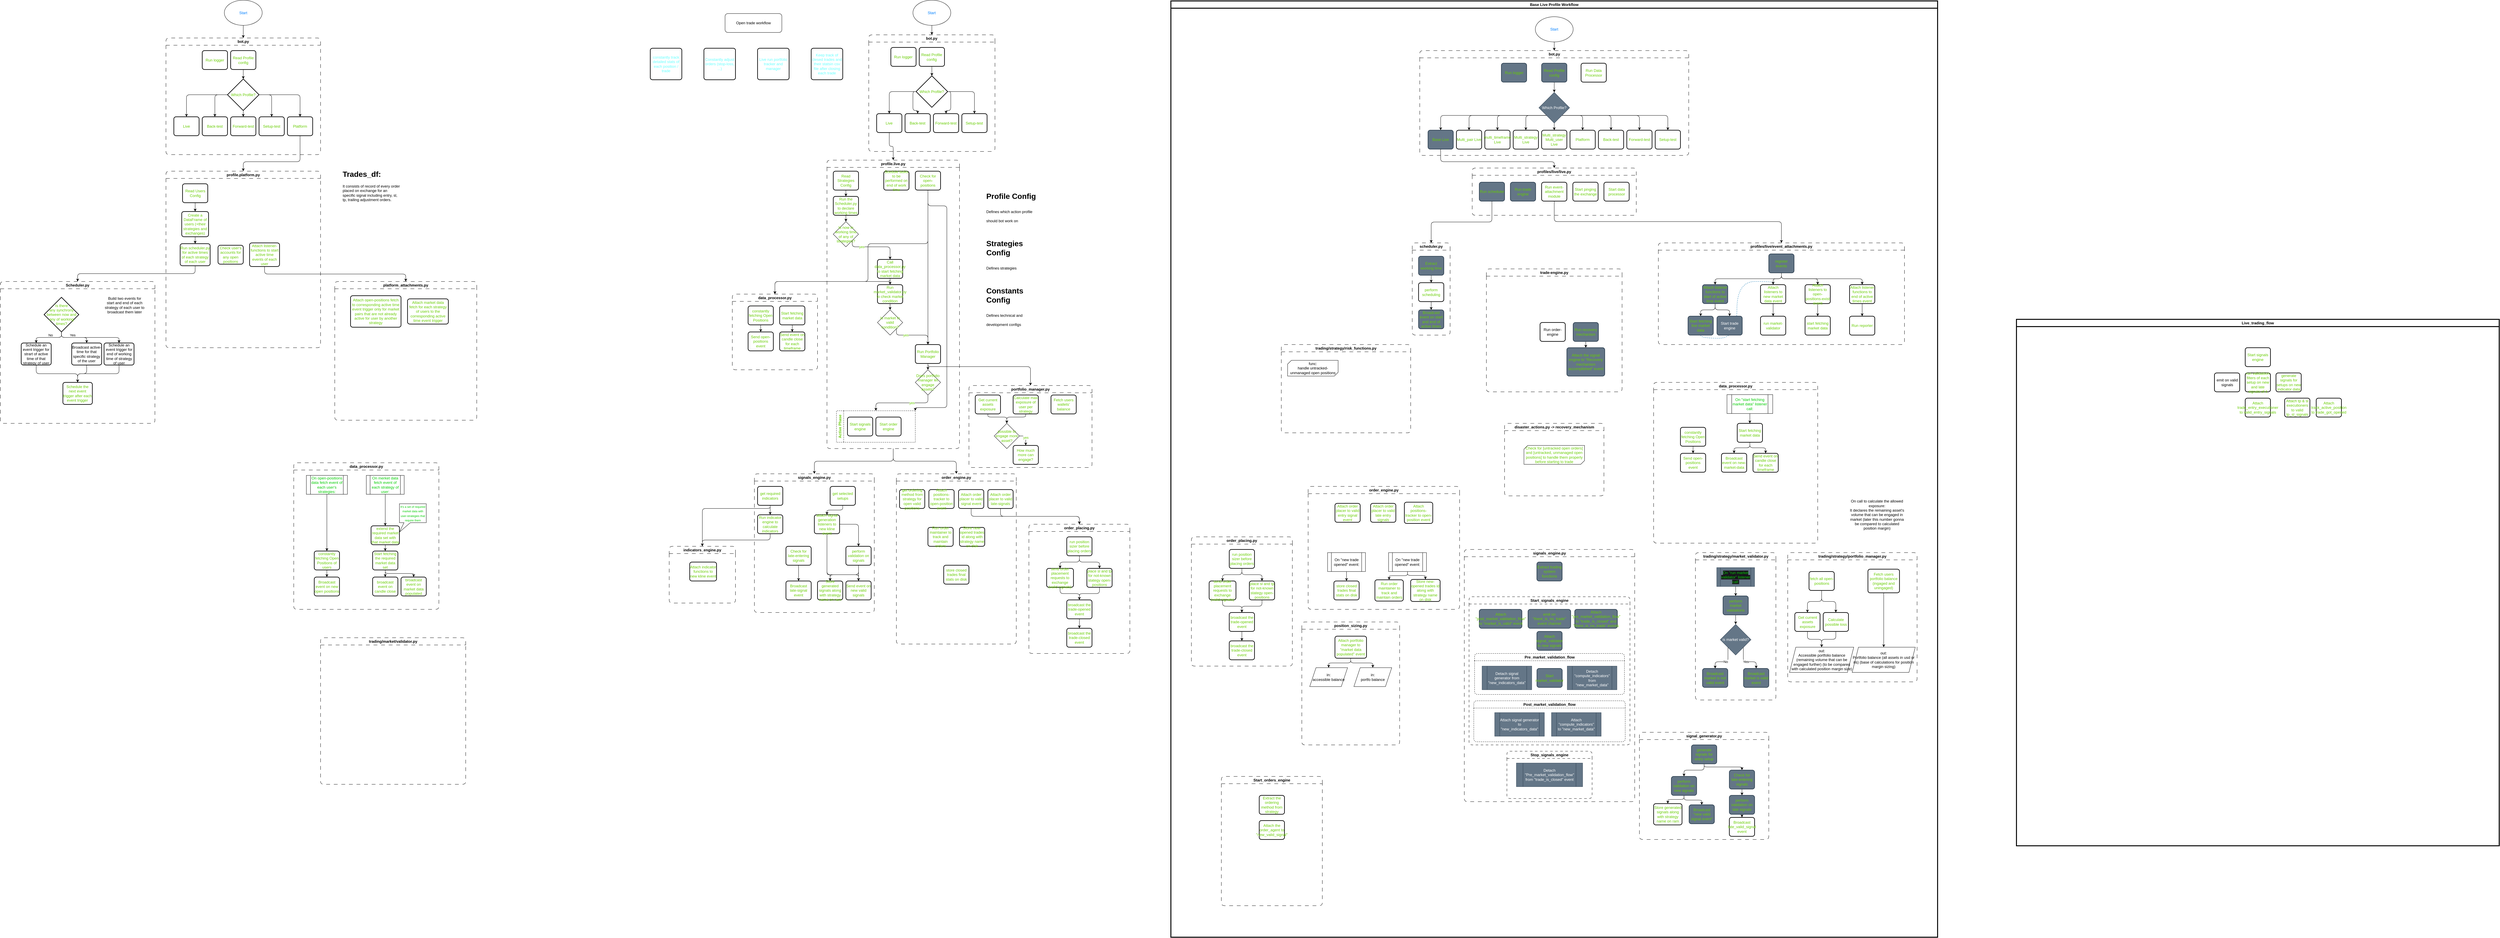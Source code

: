 <mxfile>
    <diagram id="2hrEDhwtY0BgSdLxk32c" name="Page-1">
        <mxGraphModel dx="5751" dy="1032" grid="1" gridSize="10" guides="1" tooltips="1" connect="1" arrows="1" fold="1" page="0" pageScale="1" pageWidth="1169" pageHeight="827" math="0" shadow="0">
            <root>
                <mxCell id="0"/>
                <mxCell id="1" parent="0"/>
                <mxCell id="21" value="constantly track detailed stats of each position / trade" style="rounded=1;whiteSpace=wrap;html=1;absoluteArcSize=1;arcSize=14;strokeWidth=2;fontColor=#66FFFF;" parent="1" vertex="1">
                    <mxGeometry x="-2340" y="-10" width="100" height="100" as="geometry"/>
                </mxCell>
                <mxCell id="22" value="Open trade workflow" style="rounded=1;whiteSpace=wrap;html=1;" parent="1" vertex="1">
                    <mxGeometry x="-2103" y="-120" width="180" height="60" as="geometry"/>
                </mxCell>
                <mxCell id="23" value="Constantly adjust orders (stop-loss, ...)" style="rounded=1;whiteSpace=wrap;html=1;absoluteArcSize=1;arcSize=14;strokeWidth=2;fontColor=#66FFFF;" parent="1" vertex="1">
                    <mxGeometry x="-2170" y="-10" width="100" height="100" as="geometry"/>
                </mxCell>
                <mxCell id="24" value="Live run portfolio tracker and manager" style="rounded=1;whiteSpace=wrap;html=1;absoluteArcSize=1;arcSize=14;strokeWidth=2;fontColor=#66FFFF;" parent="1" vertex="1">
                    <mxGeometry x="-2000" y="-10" width="100" height="100" as="geometry"/>
                </mxCell>
                <mxCell id="25" value="Keep track of clesed trades and their statsin csv file after closing each trade" style="rounded=1;whiteSpace=wrap;html=1;absoluteArcSize=1;arcSize=14;strokeWidth=2;fontColor=#66FFFF;" parent="1" vertex="1">
                    <mxGeometry x="-1830" y="-10" width="100" height="100" as="geometry"/>
                </mxCell>
                <mxCell id="43" style="edgeStyle=none;html=1;exitX=0.5;exitY=1;exitDx=0;exitDy=0;entryX=0.5;entryY=0;entryDx=0;entryDy=0;" parent="1" source="38" target="42" edge="1">
                    <mxGeometry relative="1" as="geometry"/>
                </mxCell>
                <mxCell id="38" value="&lt;font color=&quot;#007fff&quot;&gt;Start&lt;/font&gt;" style="ellipse;whiteSpace=wrap;html=1;" parent="1" vertex="1">
                    <mxGeometry x="-1507.56" y="-162.5" width="120" height="80" as="geometry"/>
                </mxCell>
                <mxCell id="39" value="&lt;h1&gt;&lt;span style=&quot;background-color: initial;&quot;&gt;Profile Config&lt;/span&gt;&lt;/h1&gt;&lt;h1&gt;&lt;span style=&quot;background-color: initial; font-size: 12px; font-weight: normal;&quot;&gt;Defines which action profile should bot work on&lt;/span&gt;&lt;br&gt;&lt;/h1&gt;" style="text;html=1;strokeColor=none;fillColor=none;spacing=5;spacingTop=-20;whiteSpace=wrap;overflow=hidden;rounded=0;" parent="1" vertex="1">
                    <mxGeometry x="-1280" y="440" width="180" height="130" as="geometry"/>
                </mxCell>
                <mxCell id="40" value="&lt;h1&gt;&lt;span style=&quot;background-color: initial;&quot;&gt;Strategies Config&lt;/span&gt;&lt;/h1&gt;&lt;h1&gt;&lt;span style=&quot;background-color: initial; font-size: 12px; font-weight: normal;&quot;&gt;Defines strategies&lt;/span&gt;&lt;br&gt;&lt;/h1&gt;" style="text;html=1;strokeColor=none;fillColor=none;spacing=5;spacingTop=-20;whiteSpace=wrap;overflow=hidden;rounded=0;" parent="1" vertex="1">
                    <mxGeometry x="-1280" y="590" width="180" height="130" as="geometry"/>
                </mxCell>
                <mxCell id="41" value="&lt;h1&gt;&lt;span style=&quot;background-color: initial;&quot;&gt;Constants Config&lt;/span&gt;&lt;/h1&gt;&lt;h1&gt;&lt;span style=&quot;background-color: initial; font-size: 12px; font-weight: normal;&quot;&gt;Defines technical and development configs&lt;/span&gt;&lt;br&gt;&lt;/h1&gt;" style="text;html=1;strokeColor=none;fillColor=none;spacing=5;spacingTop=-20;whiteSpace=wrap;overflow=hidden;rounded=0;" parent="1" vertex="1">
                    <mxGeometry x="-1280" y="740" width="160" height="140" as="geometry"/>
                </mxCell>
                <mxCell id="42" value="bot.py" style="swimlane;whiteSpace=wrap;html=1;rounded=1;dashed=1;dashPattern=12 12;" parent="1" vertex="1">
                    <mxGeometry x="-1647.56" y="-52.5" width="400" height="370" as="geometry">
                        <mxRectangle x="-740" y="-70" width="80" height="30" as="alternateBounds"/>
                    </mxGeometry>
                </mxCell>
                <mxCell id="54" style="edgeStyle=orthogonalEdgeStyle;html=1;exitX=0.5;exitY=1;exitDx=0;exitDy=0;entryX=0.5;entryY=0;entryDx=0;entryDy=0;entryPerimeter=0;fontColor=#66CC00;" parent="42" source="44" target="45" edge="1">
                    <mxGeometry relative="1" as="geometry">
                        <mxPoint x="200" y="120" as="sourcePoint"/>
                    </mxGeometry>
                </mxCell>
                <mxCell id="44" value="&lt;font color=&quot;#66cc00&quot;&gt;Read Profile config&lt;/font&gt;" style="rounded=1;whiteSpace=wrap;html=1;absoluteArcSize=1;arcSize=14;strokeWidth=2;" parent="42" vertex="1">
                    <mxGeometry x="160" y="40" width="80" height="60" as="geometry"/>
                </mxCell>
                <mxCell id="45" value="Which Profile?" style="strokeWidth=2;html=1;shape=mxgraph.flowchart.decision;whiteSpace=wrap;fontColor=#66CC00;" parent="42" vertex="1">
                    <mxGeometry x="150" y="130" width="100" height="100" as="geometry"/>
                </mxCell>
                <mxCell id="46" value="&lt;font color=&quot;#66cc00&quot;&gt;Live&lt;/font&gt;" style="rounded=1;whiteSpace=wrap;html=1;absoluteArcSize=1;arcSize=14;strokeWidth=2;" parent="42" vertex="1">
                    <mxGeometry x="25" y="250" width="80" height="60" as="geometry"/>
                </mxCell>
                <mxCell id="53" style="edgeStyle=orthogonalEdgeStyle;html=1;exitX=0;exitY=0.5;exitDx=0;exitDy=0;exitPerimeter=0;entryX=0.5;entryY=0;entryDx=0;entryDy=0;fontColor=#66CC00;" parent="42" source="45" target="46" edge="1">
                    <mxGeometry relative="1" as="geometry"/>
                </mxCell>
                <mxCell id="47" value="&lt;font color=&quot;#66cc00&quot;&gt;Back-test&lt;/font&gt;" style="rounded=1;whiteSpace=wrap;html=1;absoluteArcSize=1;arcSize=14;strokeWidth=2;" parent="42" vertex="1">
                    <mxGeometry x="115" y="250" width="80" height="60" as="geometry"/>
                </mxCell>
                <mxCell id="52" style="edgeStyle=orthogonalEdgeStyle;html=1;exitX=0;exitY=0.5;exitDx=0;exitDy=0;exitPerimeter=0;entryX=0.5;entryY=0;entryDx=0;entryDy=0;fontColor=#66CC00;" parent="42" source="45" target="47" edge="1">
                    <mxGeometry relative="1" as="geometry"/>
                </mxCell>
                <mxCell id="48" value="&lt;font color=&quot;#66cc00&quot;&gt;Forward-test&lt;/font&gt;" style="rounded=1;whiteSpace=wrap;html=1;absoluteArcSize=1;arcSize=14;strokeWidth=2;" parent="42" vertex="1">
                    <mxGeometry x="205" y="250" width="80" height="60" as="geometry"/>
                </mxCell>
                <mxCell id="51" style="edgeStyle=orthogonalEdgeStyle;html=1;exitX=1;exitY=0.5;exitDx=0;exitDy=0;exitPerimeter=0;entryX=0.5;entryY=0;entryDx=0;entryDy=0;fontColor=#66CC00;" parent="42" source="45" target="48" edge="1">
                    <mxGeometry relative="1" as="geometry"/>
                </mxCell>
                <mxCell id="49" value="&lt;font color=&quot;#66cc00&quot;&gt;Setup-test&lt;/font&gt;" style="rounded=1;whiteSpace=wrap;html=1;absoluteArcSize=1;arcSize=14;strokeWidth=2;" parent="42" vertex="1">
                    <mxGeometry x="295" y="250" width="80" height="60" as="geometry"/>
                </mxCell>
                <mxCell id="50" style="edgeStyle=orthogonalEdgeStyle;html=1;exitX=1;exitY=0.5;exitDx=0;exitDy=0;exitPerimeter=0;entryX=0.5;entryY=0;entryDx=0;entryDy=0;fontColor=#66CC00;" parent="42" source="45" target="49" edge="1">
                    <mxGeometry relative="1" as="geometry"/>
                </mxCell>
                <mxCell id="72" value="&lt;font color=&quot;#66cc00&quot;&gt;Run logger&lt;/font&gt;" style="rounded=1;whiteSpace=wrap;html=1;absoluteArcSize=1;arcSize=14;strokeWidth=2;" parent="42" vertex="1">
                    <mxGeometry x="70" y="40" width="80" height="60" as="geometry"/>
                </mxCell>
                <mxCell id="55" value="profile.live.py" style="swimlane;whiteSpace=wrap;html=1;rounded=1;dashed=1;dashPattern=12 12;" parent="1" vertex="1">
                    <mxGeometry x="-1780" y="345" width="420" height="915" as="geometry">
                        <mxRectangle x="-740" y="-70" width="80" height="30" as="alternateBounds"/>
                    </mxGeometry>
                </mxCell>
                <mxCell id="87" style="edgeStyle=orthogonalEdgeStyle;html=1;exitX=0.5;exitY=1;exitDx=0;exitDy=0;entryX=0.5;entryY=0;entryDx=0;entryDy=0;fontColor=#66CC00;" parent="55" source="57" target="206" edge="1">
                    <mxGeometry relative="1" as="geometry">
                        <mxPoint x="332.43" y="172.5" as="targetPoint"/>
                    </mxGeometry>
                </mxCell>
                <mxCell id="57" value="&lt;font color=&quot;#66cc00&quot;&gt;Read Strategies Config&lt;/font&gt;" style="rounded=1;whiteSpace=wrap;html=1;absoluteArcSize=1;arcSize=14;strokeWidth=2;" parent="55" vertex="1">
                    <mxGeometry x="20.0" y="35" width="80" height="60" as="geometry"/>
                </mxCell>
                <mxCell id="84" style="edgeStyle=orthogonalEdgeStyle;html=1;exitX=0.5;exitY=1;exitDx=0;exitDy=0;entryX=0.5;entryY=0;entryDx=0;entryDy=0;fontColor=#66CC00;" parent="55" source="67" target="83" edge="1">
                    <mxGeometry relative="1" as="geometry"/>
                </mxCell>
                <mxCell id="67" value="&lt;font color=&quot;#66cc00&quot;&gt;Run Portfolio Manager&lt;/font&gt;" style="rounded=1;whiteSpace=wrap;html=1;absoluteArcSize=1;arcSize=14;strokeWidth=2;" parent="55" vertex="1">
                    <mxGeometry x="280.0" y="585" width="80" height="60" as="geometry"/>
                </mxCell>
                <mxCell id="85" style="edgeStyle=orthogonalEdgeStyle;html=1;exitX=0.5;exitY=1;exitDx=0;exitDy=0;entryX=0.5;entryY=0;entryDx=0;entryDy=0;fontColor=#66CC00;" parent="55" source="70" target="74" edge="1">
                    <mxGeometry relative="1" as="geometry"/>
                </mxCell>
                <mxCell id="70" value="&lt;font color=&quot;#66cc00&quot;&gt;Call data_processor.py to start fetching market data&lt;/font&gt;" style="rounded=1;whiteSpace=wrap;html=1;absoluteArcSize=1;arcSize=14;strokeWidth=2;" parent="55" vertex="1">
                    <mxGeometry x="160.0" y="315" width="80" height="60" as="geometry"/>
                </mxCell>
                <mxCell id="77" style="edgeStyle=orthogonalEdgeStyle;html=1;exitX=0.5;exitY=1;exitDx=0;exitDy=0;entryX=0.5;entryY=0;entryDx=0;entryDy=0;fontColor=#66CC00;" parent="55" source="74" target="76" edge="1">
                    <mxGeometry relative="1" as="geometry"/>
                </mxCell>
                <mxCell id="76" value="Is market in valid condition?" style="rhombus;whiteSpace=wrap;html=1;rounded=0;shadow=0;glass=0;sketch=0;fillStyle=auto;fontColor=#66CC00;gradientColor=none;" parent="55" vertex="1">
                    <mxGeometry x="160.0" y="475" width="80" height="80" as="geometry"/>
                </mxCell>
                <mxCell id="79" value="&lt;font color=&quot;#66cc00&quot;&gt;Check for open-positions&lt;/font&gt;" style="rounded=1;whiteSpace=wrap;html=1;absoluteArcSize=1;arcSize=14;strokeWidth=2;" parent="55" vertex="1">
                    <mxGeometry x="280.0" y="35" width="80" height="60" as="geometry"/>
                </mxCell>
                <mxCell id="213" value="yes" style="edgeStyle=orthogonalEdgeStyle;html=1;exitX=0.5;exitY=1;exitDx=0;exitDy=0;entryX=0.5;entryY=0;entryDx=0;entryDy=0;fontColor=#66CC00;" parent="55" source="83" target="129" edge="1">
                    <mxGeometry x="-0.2" y="-10" relative="1" as="geometry">
                        <mxPoint x="10" y="10" as="offset"/>
                    </mxGeometry>
                </mxCell>
                <mxCell id="83" value="Does portfolio manager let engage assets?" style="rhombus;whiteSpace=wrap;html=1;rounded=0;shadow=0;glass=0;sketch=0;fillStyle=auto;fontColor=#66CC00;gradientColor=none;" parent="55" vertex="1">
                    <mxGeometry x="280.0" y="665" width="80" height="80" as="geometry"/>
                </mxCell>
                <mxCell id="82" style="edgeStyle=orthogonalEdgeStyle;html=1;exitX=0.5;exitY=1;exitDx=0;exitDy=0;fontColor=#66CC00;entryX=0.5;entryY=0;entryDx=0;entryDy=0;" parent="55" source="79" target="67" edge="1">
                    <mxGeometry relative="1" as="geometry">
                        <mxPoint x="52.44" y="142.5" as="targetPoint"/>
                    </mxGeometry>
                </mxCell>
                <mxCell id="129" value="Active Phase" style="swimlane;horizontal=0;whiteSpace=wrap;html=1;rounded=0;shadow=0;glass=0;sketch=0;fillStyle=auto;fontColor=#66CC00;gradientColor=none;dashed=1;" parent="55" vertex="1">
                    <mxGeometry x="30" y="795" width="250" height="100" as="geometry">
                        <mxRectangle x="132.44" y="382.5" width="40" height="110" as="alternateBounds"/>
                    </mxGeometry>
                </mxCell>
                <mxCell id="97" value="&lt;font color=&quot;#66cc00&quot;&gt;Start signals engine&lt;/font&gt;" style="rounded=1;whiteSpace=wrap;html=1;absoluteArcSize=1;arcSize=14;strokeWidth=2;" parent="129" vertex="1">
                    <mxGeometry x="35" y="20" width="80" height="60" as="geometry"/>
                </mxCell>
                <mxCell id="126" value="&lt;font color=&quot;#66cc00&quot;&gt;Start order engine&lt;/font&gt;" style="rounded=1;whiteSpace=wrap;html=1;absoluteArcSize=1;arcSize=14;strokeWidth=2;" parent="129" vertex="1">
                    <mxGeometry x="125" y="20" width="80" height="60" as="geometry"/>
                </mxCell>
                <mxCell id="130" style="edgeStyle=orthogonalEdgeStyle;html=1;exitX=0.5;exitY=1;exitDx=0;exitDy=0;fontColor=#66CC00;entryX=1;entryY=0;entryDx=0;entryDy=0;" parent="55" source="79" target="129" edge="1">
                    <mxGeometry relative="1" as="geometry">
                        <mxPoint x="162.44" y="362.5" as="targetPoint"/>
                        <Array as="points">
                            <mxPoint x="320" y="145"/>
                            <mxPoint x="380" y="145"/>
                            <mxPoint x="380" y="785"/>
                            <mxPoint x="280" y="785"/>
                        </Array>
                    </mxGeometry>
                </mxCell>
                <mxCell id="206" value="&lt;font color=&quot;#66cc00&quot;&gt;Run the Scheduler.py to declare working times&lt;/font&gt;" style="rounded=1;whiteSpace=wrap;html=1;absoluteArcSize=1;arcSize=14;strokeWidth=2;" parent="55" vertex="1">
                    <mxGeometry x="20" y="115" width="80" height="60" as="geometry"/>
                </mxCell>
                <mxCell id="211" value="yes" style="edgeStyle=orthogonalEdgeStyle;html=1;exitX=1;exitY=1;exitDx=0;exitDy=0;entryX=0.5;entryY=0;entryDx=0;entryDy=0;fontColor=#66CC00;" parent="55" source="207" target="70" edge="1">
                    <mxGeometry x="-0.444" relative="1" as="geometry">
                        <Array as="points">
                            <mxPoint x="80" y="275"/>
                            <mxPoint x="200" y="275"/>
                        </Array>
                        <mxPoint as="offset"/>
                    </mxGeometry>
                </mxCell>
                <mxCell id="207" value="Is now in working time of any of strategies?" style="rhombus;whiteSpace=wrap;html=1;rounded=0;shadow=0;glass=0;sketch=0;fillStyle=auto;fontColor=#66CC00;gradientColor=none;" parent="55" vertex="1">
                    <mxGeometry x="20" y="195" width="80" height="80" as="geometry"/>
                </mxCell>
                <mxCell id="205" style="edgeStyle=orthogonalEdgeStyle;html=1;exitX=0.5;exitY=1;exitDx=0;exitDy=0;entryX=0.5;entryY=0;entryDx=0;entryDy=0;fontColor=#66CC00;" parent="55" source="206" target="207" edge="1">
                    <mxGeometry relative="1" as="geometry"/>
                </mxCell>
                <mxCell id="74" value="&lt;font color=&quot;#66cc00&quot;&gt;Run market_validator.py to check market condition&lt;/font&gt;" style="rounded=1;whiteSpace=wrap;html=1;absoluteArcSize=1;arcSize=14;strokeWidth=2;" parent="55" vertex="1">
                    <mxGeometry x="160.0" y="395" width="80" height="60" as="geometry"/>
                </mxCell>
                <mxCell id="222" value="&lt;font color=&quot;#66cc00&quot;&gt;Scedule tasks to be performed on end of work time&lt;/font&gt;" style="rounded=1;whiteSpace=wrap;html=1;absoluteArcSize=1;arcSize=14;strokeWidth=2;" parent="55" vertex="1">
                    <mxGeometry x="180" y="35" width="80" height="60" as="geometry"/>
                </mxCell>
                <mxCell id="78" style="edgeStyle=orthogonalEdgeStyle;html=1;exitX=0.5;exitY=1;exitDx=0;exitDy=0;entryX=0.5;entryY=0;entryDx=0;entryDy=0;fontColor=#66CC00;" parent="1" source="46" target="55" edge="1">
                    <mxGeometry relative="1" as="geometry"/>
                </mxCell>
                <mxCell id="101" value="data_processor.py" style="swimlane;whiteSpace=wrap;html=1;rounded=1;dashed=1;dashPattern=12 12;" parent="1" vertex="1">
                    <mxGeometry x="-2080" y="770" width="270" height="240" as="geometry">
                        <mxRectangle x="-1050" y="500" width="80" height="30" as="alternateBounds"/>
                    </mxGeometry>
                </mxCell>
                <mxCell id="176" style="edgeStyle=orthogonalEdgeStyle;html=1;exitX=0.5;exitY=1;exitDx=0;exitDy=0;entryX=0.5;entryY=0;entryDx=0;entryDy=0;fontColor=#66CC00;" parent="101" source="111" target="95" edge="1">
                    <mxGeometry relative="1" as="geometry"/>
                </mxCell>
                <mxCell id="111" value="&lt;font color=&quot;#66cc00&quot;&gt;Start fetching market data&lt;/font&gt;" style="rounded=1;whiteSpace=wrap;html=1;absoluteArcSize=1;arcSize=14;strokeWidth=2;" parent="101" vertex="1">
                    <mxGeometry x="150" y="37.5" width="80" height="60" as="geometry"/>
                </mxCell>
                <mxCell id="95" value="&lt;font color=&quot;#66cc00&quot;&gt;Send event on candle close for each timeframe&lt;/font&gt;" style="rounded=1;whiteSpace=wrap;html=1;absoluteArcSize=1;arcSize=14;strokeWidth=2;" parent="101" vertex="1">
                    <mxGeometry x="150" y="120" width="80" height="60" as="geometry"/>
                </mxCell>
                <mxCell id="194" style="edgeStyle=orthogonalEdgeStyle;html=1;exitX=0.5;exitY=1;exitDx=0;exitDy=0;entryX=0.5;entryY=0;entryDx=0;entryDy=0;fontColor=#66CC00;" parent="101" source="153" target="193" edge="1">
                    <mxGeometry relative="1" as="geometry"/>
                </mxCell>
                <mxCell id="153" value="&lt;font color=&quot;#66cc00&quot;&gt;constantly fetching Open Positions&lt;/font&gt;" style="rounded=1;whiteSpace=wrap;html=1;absoluteArcSize=1;arcSize=14;strokeWidth=2;" parent="101" vertex="1">
                    <mxGeometry x="50" y="37.5" width="80" height="60" as="geometry"/>
                </mxCell>
                <mxCell id="193" value="&lt;font color=&quot;#66cc00&quot;&gt;Send open-positions event&lt;/font&gt;" style="rounded=1;whiteSpace=wrap;html=1;absoluteArcSize=1;arcSize=14;strokeWidth=2;" parent="101" vertex="1">
                    <mxGeometry x="50" y="120" width="80" height="60" as="geometry"/>
                </mxCell>
                <mxCell id="138" value="signals_engine.py" style="swimlane;whiteSpace=wrap;html=1;rounded=1;dashed=1;dashPattern=12 12;" parent="1" vertex="1">
                    <mxGeometry x="-2010" y="1340" width="380" height="440" as="geometry">
                        <mxRectangle x="-740" y="-70" width="80" height="30" as="alternateBounds"/>
                    </mxGeometry>
                </mxCell>
                <mxCell id="165" style="edgeStyle=orthogonalEdgeStyle;html=1;exitX=0.5;exitY=1;exitDx=0;exitDy=0;entryX=0.5;entryY=0;entryDx=0;entryDy=0;fontColor=#66CC00;" parent="138" source="89" target="96" edge="1">
                    <mxGeometry relative="1" as="geometry"/>
                </mxCell>
                <mxCell id="89" value="&lt;font color=&quot;#66cc00&quot;&gt;get selected setups&lt;/font&gt;" style="rounded=1;whiteSpace=wrap;html=1;absoluteArcSize=1;arcSize=14;strokeWidth=2;" parent="138" vertex="1">
                    <mxGeometry x="240" y="40" width="80" height="60" as="geometry"/>
                </mxCell>
                <mxCell id="94" value="&lt;font color=&quot;#66cc00&quot;&gt;Send event on new valid signals&lt;/font&gt;" style="rounded=1;whiteSpace=wrap;html=1;absoluteArcSize=1;arcSize=14;strokeWidth=2;" parent="138" vertex="1">
                    <mxGeometry x="290" y="340" width="80" height="60" as="geometry"/>
                </mxCell>
                <mxCell id="166" style="edgeStyle=orthogonalEdgeStyle;html=1;exitX=0.5;exitY=1;exitDx=0;exitDy=0;entryX=0.5;entryY=0;entryDx=0;entryDy=0;fontColor=#66CC00;" parent="138" source="96" target="94" edge="1">
                    <mxGeometry relative="1" as="geometry">
                        <Array as="points">
                            <mxPoint x="230" y="320"/>
                            <mxPoint x="330" y="320"/>
                        </Array>
                    </mxGeometry>
                </mxCell>
                <mxCell id="203" style="edgeStyle=orthogonalEdgeStyle;html=1;exitX=1;exitY=0.5;exitDx=0;exitDy=0;entryX=0.5;entryY=0;entryDx=0;entryDy=0;fontColor=#66CC00;" parent="138" source="96" target="173" edge="1">
                    <mxGeometry relative="1" as="geometry"/>
                </mxCell>
                <mxCell id="220" style="edgeStyle=orthogonalEdgeStyle;html=1;exitX=0.5;exitY=1;exitDx=0;exitDy=0;entryX=0.5;entryY=0;entryDx=0;entryDy=0;fontColor=#66CC00;" parent="138" source="96" target="219" edge="1">
                    <mxGeometry relative="1" as="geometry">
                        <Array as="points">
                            <mxPoint x="230" y="320"/>
                            <mxPoint x="240" y="320"/>
                        </Array>
                    </mxGeometry>
                </mxCell>
                <mxCell id="96" value="&lt;font color=&quot;#66cc00&quot;&gt;attach signal generation listeners to new kline event&lt;/font&gt;" style="rounded=1;whiteSpace=wrap;html=1;absoluteArcSize=1;arcSize=14;strokeWidth=2;" parent="138" vertex="1">
                    <mxGeometry x="190" y="130" width="80" height="60" as="geometry"/>
                </mxCell>
                <mxCell id="164" style="edgeStyle=orthogonalEdgeStyle;html=1;exitX=0.5;exitY=1;exitDx=0;exitDy=0;entryX=0.5;entryY=0;entryDx=0;entryDy=0;fontColor=#66CC00;" parent="138" source="141" target="143" edge="1">
                    <mxGeometry relative="1" as="geometry"/>
                </mxCell>
                <mxCell id="141" value="&lt;font color=&quot;#66cc00&quot;&gt;get required indicators&lt;/font&gt;" style="rounded=1;whiteSpace=wrap;html=1;absoluteArcSize=1;arcSize=14;strokeWidth=2;" parent="138" vertex="1">
                    <mxGeometry x="10" y="40" width="80" height="60" as="geometry"/>
                </mxCell>
                <mxCell id="143" value="&lt;font color=&quot;#66cc00&quot;&gt;Run indicator engine to calculate indicators&lt;/font&gt;" style="rounded=1;whiteSpace=wrap;html=1;absoluteArcSize=1;arcSize=14;strokeWidth=2;" parent="138" vertex="1">
                    <mxGeometry x="10" y="130" width="80" height="60" as="geometry"/>
                </mxCell>
                <mxCell id="204" style="edgeStyle=orthogonalEdgeStyle;html=1;exitX=0.5;exitY=1;exitDx=0;exitDy=0;entryX=0.5;entryY=0;entryDx=0;entryDy=0;fontColor=#66CC00;" parent="138" source="173" target="94" edge="1">
                    <mxGeometry relative="1" as="geometry">
                        <Array as="points">
                            <mxPoint x="330" y="330"/>
                            <mxPoint x="330" y="330"/>
                        </Array>
                    </mxGeometry>
                </mxCell>
                <mxCell id="173" value="&lt;font color=&quot;#66cc00&quot;&gt;perform validation on signals&lt;/font&gt;" style="rounded=1;whiteSpace=wrap;html=1;absoluteArcSize=1;arcSize=14;strokeWidth=2;" parent="138" vertex="1">
                    <mxGeometry x="290" y="230" width="80" height="60" as="geometry"/>
                </mxCell>
                <mxCell id="200" style="edgeStyle=orthogonalEdgeStyle;html=1;exitX=0.5;exitY=1;exitDx=0;exitDy=0;entryX=0.5;entryY=0;entryDx=0;entryDy=0;fontColor=#66CC00;" parent="138" source="198" target="199" edge="1">
                    <mxGeometry relative="1" as="geometry"/>
                </mxCell>
                <mxCell id="198" value="&lt;font color=&quot;#66cc00&quot;&gt;Check for late-entering signals&lt;/font&gt;" style="rounded=1;whiteSpace=wrap;html=1;absoluteArcSize=1;arcSize=14;strokeWidth=2;" parent="138" vertex="1">
                    <mxGeometry x="100" y="230" width="80" height="60" as="geometry"/>
                </mxCell>
                <mxCell id="199" value="&lt;font color=&quot;#66cc00&quot;&gt;Broadcast late-signal event&lt;/font&gt;" style="rounded=1;whiteSpace=wrap;html=1;absoluteArcSize=1;arcSize=14;strokeWidth=2;" parent="138" vertex="1">
                    <mxGeometry x="100" y="340" width="80" height="60" as="geometry"/>
                </mxCell>
                <mxCell id="219" value="&lt;font color=&quot;#66cc00&quot;&gt;Store generated signals along with strategy name on ram&lt;/font&gt;" style="rounded=1;whiteSpace=wrap;html=1;absoluteArcSize=1;arcSize=14;strokeWidth=2;" parent="138" vertex="1">
                    <mxGeometry x="200" y="340" width="80" height="60" as="geometry"/>
                </mxCell>
                <mxCell id="144" value="indicators_engine.py" style="swimlane;whiteSpace=wrap;html=1;rounded=1;dashed=1;dashPattern=12 12;" parent="1" vertex="1">
                    <mxGeometry x="-2280" y="1570" width="210" height="180" as="geometry">
                        <mxRectangle x="-740" y="-70" width="80" height="30" as="alternateBounds"/>
                    </mxGeometry>
                </mxCell>
                <mxCell id="145" value="&lt;font color=&quot;#66cc00&quot;&gt;Attach indicator functions to new kline event&lt;/font&gt;" style="rounded=1;whiteSpace=wrap;html=1;absoluteArcSize=1;arcSize=14;strokeWidth=2;" parent="144" vertex="1">
                    <mxGeometry x="65" y="50" width="85" height="60" as="geometry"/>
                </mxCell>
                <mxCell id="154" value="portfolio_manager.py" style="swimlane;whiteSpace=wrap;html=1;rounded=1;dashed=1;dashPattern=12 12;" parent="1" vertex="1">
                    <mxGeometry x="-1330" y="1060" width="390" height="260" as="geometry">
                        <mxRectangle x="-740" y="-70" width="80" height="30" as="alternateBounds"/>
                    </mxGeometry>
                </mxCell>
                <mxCell id="158" value="&lt;font color=&quot;#66cc00&quot;&gt;Get current assets exposure&lt;/font&gt;" style="rounded=1;whiteSpace=wrap;html=1;absoluteArcSize=1;arcSize=14;strokeWidth=2;" parent="154" vertex="1">
                    <mxGeometry x="20" y="30" width="80" height="60" as="geometry"/>
                </mxCell>
                <mxCell id="171" style="edgeStyle=orthogonalEdgeStyle;html=1;exitX=0.5;exitY=1;exitDx=0;exitDy=0;entryX=0.5;entryY=0;entryDx=0;entryDy=0;fontColor=#66CC00;" parent="154" source="167" target="168" edge="1">
                    <mxGeometry relative="1" as="geometry">
                        <mxPoint x="120" y="110.0" as="targetPoint"/>
                        <Array as="points">
                            <mxPoint x="180" y="100"/>
                            <mxPoint x="120" y="100"/>
                        </Array>
                    </mxGeometry>
                </mxCell>
                <mxCell id="167" value="&lt;font color=&quot;#66cc00&quot;&gt;Calculate max exposure of user per strategy&lt;/font&gt;" style="rounded=1;whiteSpace=wrap;html=1;absoluteArcSize=1;arcSize=14;strokeWidth=2;" parent="154" vertex="1">
                    <mxGeometry x="140" y="30" width="80" height="60" as="geometry"/>
                </mxCell>
                <mxCell id="170" value="yes" style="edgeStyle=orthogonalEdgeStyle;html=1;exitX=1;exitY=0.5;exitDx=0;exitDy=0;entryX=0.5;entryY=0;entryDx=0;entryDy=0;fontColor=#66CC00;" parent="154" source="168" target="169" edge="1">
                    <mxGeometry relative="1" as="geometry"/>
                </mxCell>
                <mxCell id="168" value="possible to engage more asset?" style="rhombus;whiteSpace=wrap;html=1;rounded=0;shadow=0;glass=0;sketch=0;fillStyle=auto;fontColor=#66CC00;gradientColor=none;" parent="154" vertex="1">
                    <mxGeometry x="80" y="120" width="80" height="80" as="geometry"/>
                </mxCell>
                <mxCell id="169" value="&lt;font color=&quot;#66cc00&quot;&gt;How much more can engage?&lt;/font&gt;" style="rounded=1;whiteSpace=wrap;html=1;absoluteArcSize=1;arcSize=14;strokeWidth=2;" parent="154" vertex="1">
                    <mxGeometry x="140" y="190" width="80" height="60" as="geometry"/>
                </mxCell>
                <mxCell id="172" style="edgeStyle=orthogonalEdgeStyle;html=1;exitX=0.5;exitY=1;exitDx=0;exitDy=0;fontColor=#66CC00;entryX=0.5;entryY=0;entryDx=0;entryDy=0;" parent="154" source="158" target="168" edge="1">
                    <mxGeometry relative="1" as="geometry">
                        <mxPoint x="120" y="110.0" as="targetPoint"/>
                        <Array as="points">
                            <mxPoint x="60" y="100"/>
                            <mxPoint x="120" y="100"/>
                        </Array>
                    </mxGeometry>
                </mxCell>
                <mxCell id="189" value="&lt;font color=&quot;#66cc00&quot;&gt;Fetch users wallets' balance&lt;/font&gt;" style="rounded=1;whiteSpace=wrap;html=1;absoluteArcSize=1;arcSize=14;strokeWidth=2;" parent="154" vertex="1">
                    <mxGeometry x="260" y="30" width="80" height="60" as="geometry"/>
                </mxCell>
                <mxCell id="162" style="edgeStyle=orthogonalEdgeStyle;html=1;exitX=0.5;exitY=1;exitDx=0;exitDy=0;entryX=0.5;entryY=0;entryDx=0;entryDy=0;fontColor=#66CC00;" parent="1" source="55" target="138" edge="1">
                    <mxGeometry relative="1" as="geometry">
                        <mxPoint x="-1557.57" y="1220" as="sourcePoint"/>
                        <Array as="points">
                            <mxPoint x="-1570" y="1300"/>
                            <mxPoint x="-1820" y="1300"/>
                        </Array>
                    </mxGeometry>
                </mxCell>
                <mxCell id="177" value="order_engine.py" style="swimlane;whiteSpace=wrap;html=1;rounded=1;dashed=1;dashPattern=12 12;" parent="1" vertex="1">
                    <mxGeometry x="-1560" y="1340" width="380" height="540" as="geometry">
                        <mxRectangle x="-740" y="-70" width="80" height="30" as="alternateBounds"/>
                    </mxGeometry>
                </mxCell>
                <mxCell id="192" value="&lt;span style=&quot;color: rgb(102, 204, 0);&quot;&gt;Attach order placer&amp;nbsp;to valid signal event&lt;/span&gt;" style="rounded=1;whiteSpace=wrap;html=1;absoluteArcSize=1;arcSize=14;strokeWidth=2;" parent="177" vertex="1">
                    <mxGeometry x="197" y="50" width="80" height="60" as="geometry"/>
                </mxCell>
                <mxCell id="195" value="&lt;span style=&quot;color: rgb(102, 204, 0);&quot;&gt;Attach positions-tracker to open-position event&lt;/span&gt;" style="rounded=1;whiteSpace=wrap;html=1;absoluteArcSize=1;arcSize=14;strokeWidth=2;" parent="177" vertex="1">
                    <mxGeometry x="103" y="50" width="80" height="60" as="geometry"/>
                </mxCell>
                <mxCell id="201" value="&lt;span style=&quot;color: rgb(102, 204, 0);&quot;&gt;Attach order placer&amp;nbsp;to valid late-signals&lt;/span&gt;" style="rounded=1;whiteSpace=wrap;html=1;absoluteArcSize=1;arcSize=14;strokeWidth=2;" parent="177" vertex="1">
                    <mxGeometry x="290" y="50" width="80" height="60" as="geometry"/>
                </mxCell>
                <mxCell id="223" value="&lt;font color=&quot;#66cc00&quot;&gt;Store new-opened trades id along with strategy name on disk&lt;/font&gt;" style="rounded=1;whiteSpace=wrap;html=1;absoluteArcSize=1;arcSize=14;strokeWidth=2;" parent="177" vertex="1">
                    <mxGeometry x="200" y="170" width="80" height="60" as="geometry"/>
                </mxCell>
                <mxCell id="225" value="&lt;span style=&quot;color: rgb(102, 204, 0);&quot;&gt;get ordering method from strategy for open valid positions&lt;/span&gt;" style="rounded=1;whiteSpace=wrap;html=1;absoluteArcSize=1;arcSize=14;strokeWidth=2;" parent="177" vertex="1">
                    <mxGeometry x="10" y="50" width="80" height="60" as="geometry"/>
                </mxCell>
                <mxCell id="230" value="&lt;span style=&quot;color: rgb(102, 204, 0);&quot;&gt;Run order maintainer to track and maintain orders&lt;/span&gt;" style="rounded=1;whiteSpace=wrap;html=1;absoluteArcSize=1;arcSize=14;strokeWidth=2;" parent="177" vertex="1">
                    <mxGeometry x="100" y="170" width="80" height="60" as="geometry"/>
                </mxCell>
                <mxCell id="232" value="&lt;span style=&quot;color: rgb(102, 204, 0);&quot;&gt;store closed trades final stats on disk&lt;/span&gt;" style="rounded=1;whiteSpace=wrap;html=1;absoluteArcSize=1;arcSize=14;strokeWidth=2;" parent="177" vertex="1">
                    <mxGeometry x="150" y="290" width="80" height="60" as="geometry"/>
                </mxCell>
                <mxCell id="188" style="edgeStyle=orthogonalEdgeStyle;html=1;exitX=0.5;exitY=1;exitDx=0;exitDy=0;fontColor=#66CC00;" parent="1" source="55" target="177" edge="1">
                    <mxGeometry relative="1" as="geometry">
                        <mxPoint x="-1467.57" y="1220" as="sourcePoint"/>
                        <Array as="points">
                            <mxPoint x="-1570" y="1300"/>
                            <mxPoint x="-1370" y="1300"/>
                        </Array>
                    </mxGeometry>
                </mxCell>
                <mxCell id="212" value="yes" style="edgeStyle=orthogonalEdgeStyle;html=1;exitX=1;exitY=1;exitDx=0;exitDy=0;fontColor=#66CC00;" parent="1" source="76" edge="1">
                    <mxGeometry x="-0.333" relative="1" as="geometry">
                        <mxPoint x="-1460" y="930" as="targetPoint"/>
                        <Array as="points">
                            <mxPoint x="-1560" y="900"/>
                            <mxPoint x="-1460" y="900"/>
                        </Array>
                        <mxPoint as="offset"/>
                    </mxGeometry>
                </mxCell>
                <mxCell id="216" style="edgeStyle=orthogonalEdgeStyle;html=1;exitX=0.5;exitY=1;exitDx=0;exitDy=0;entryX=0.5;entryY=0;entryDx=0;entryDy=0;fontColor=#66CC00;" parent="1" source="79" target="101" edge="1">
                    <mxGeometry relative="1" as="geometry">
                        <Array as="points">
                            <mxPoint x="-1460" y="610"/>
                            <mxPoint x="-1650" y="610"/>
                            <mxPoint x="-1650" y="730"/>
                            <mxPoint x="-1945" y="730"/>
                        </Array>
                    </mxGeometry>
                </mxCell>
                <mxCell id="217" style="edgeStyle=orthogonalEdgeStyle;html=1;exitX=0.5;exitY=1;exitDx=0;exitDy=0;fontColor=#66CC00;entryX=0.5;entryY=0;entryDx=0;entryDy=0;" parent="1" source="70" target="101" edge="1">
                    <mxGeometry relative="1" as="geometry">
                        <mxPoint x="-1920" y="690" as="targetPoint"/>
                        <Array as="points">
                            <mxPoint x="-1580" y="730"/>
                            <mxPoint x="-1945" y="730"/>
                        </Array>
                    </mxGeometry>
                </mxCell>
                <mxCell id="218" style="edgeStyle=orthogonalEdgeStyle;html=1;exitX=0.5;exitY=1;exitDx=0;exitDy=0;entryX=0.5;entryY=0;entryDx=0;entryDy=0;fontColor=#66CC00;" parent="1" source="67" target="154" edge="1">
                    <mxGeometry relative="1" as="geometry">
                        <Array as="points">
                            <mxPoint x="-1460" y="1000"/>
                            <mxPoint x="-1135" y="1000"/>
                        </Array>
                    </mxGeometry>
                </mxCell>
                <mxCell id="221" style="edgeStyle=orthogonalEdgeStyle;html=1;exitX=0.5;exitY=1;exitDx=0;exitDy=0;fontColor=#66CC00;" parent="1" source="173" edge="1">
                    <mxGeometry relative="1" as="geometry">
                        <mxPoint x="-1770" y="1680" as="targetPoint"/>
                        <Array as="points">
                            <mxPoint x="-1680" y="1660"/>
                            <mxPoint x="-1770" y="1660"/>
                        </Array>
                    </mxGeometry>
                </mxCell>
                <mxCell id="228" value="order_placing.py" style="swimlane;whiteSpace=wrap;html=1;rounded=1;dashed=1;dashPattern=12 12;" parent="1" vertex="1">
                    <mxGeometry x="-1140" y="1500" width="320" height="410" as="geometry">
                        <mxRectangle x="-740" y="-70" width="80" height="30" as="alternateBounds"/>
                    </mxGeometry>
                </mxCell>
                <mxCell id="229" value="&lt;font color=&quot;#66cc00&quot;&gt;send order placement requests to exchange (valid signals)&lt;/font&gt;" style="rounded=1;whiteSpace=wrap;html=1;absoluteArcSize=1;arcSize=14;strokeWidth=2;" parent="228" vertex="1">
                    <mxGeometry x="56.25" y="140" width="85" height="60" as="geometry"/>
                </mxCell>
                <mxCell id="236" style="edgeStyle=orthogonalEdgeStyle;html=1;exitX=0.5;exitY=1;exitDx=0;exitDy=0;entryX=0.5;entryY=0;entryDx=0;entryDy=0;fontColor=#66CC00;" parent="228" source="227" target="202" edge="1">
                    <mxGeometry relative="1" as="geometry"/>
                </mxCell>
                <mxCell id="237" style="edgeStyle=orthogonalEdgeStyle;html=1;exitX=0.5;exitY=1;exitDx=0;exitDy=0;entryX=0.5;entryY=0;entryDx=0;entryDy=0;fontColor=#66CC00;" parent="228" source="227" target="229" edge="1">
                    <mxGeometry relative="1" as="geometry"/>
                </mxCell>
                <mxCell id="227" value="&lt;font color=&quot;#66cc00&quot;&gt;run position sizer before placing orders&lt;/font&gt;" style="rounded=1;whiteSpace=wrap;html=1;absoluteArcSize=1;arcSize=14;strokeWidth=2;" parent="228" vertex="1">
                    <mxGeometry x="120" y="40" width="80" height="60" as="geometry"/>
                </mxCell>
                <mxCell id="240" style="edgeStyle=orthogonalEdgeStyle;html=1;exitX=0.5;exitY=1;exitDx=0;exitDy=0;entryX=0.5;entryY=0;entryDx=0;entryDy=0;fontColor=#66CC00;" parent="228" source="235" target="231" edge="1">
                    <mxGeometry relative="1" as="geometry"/>
                </mxCell>
                <mxCell id="235" value="&lt;span style=&quot;color: rgb(102, 204, 0);&quot;&gt;broadcast the trade-opened event&lt;/span&gt;" style="rounded=1;whiteSpace=wrap;html=1;absoluteArcSize=1;arcSize=14;strokeWidth=2;" parent="228" vertex="1">
                    <mxGeometry x="120" y="240" width="80" height="60" as="geometry"/>
                </mxCell>
                <mxCell id="238" style="edgeStyle=orthogonalEdgeStyle;html=1;exitX=0.5;exitY=1;exitDx=0;exitDy=0;entryX=0.5;entryY=0;entryDx=0;entryDy=0;fontColor=#66CC00;" parent="228" source="202" target="235" edge="1">
                    <mxGeometry relative="1" as="geometry"/>
                </mxCell>
                <mxCell id="202" value="&lt;font color=&quot;#66cc00&quot;&gt;place sl and tp for not-known stategy open-positions&lt;/font&gt;" style="rounded=1;whiteSpace=wrap;html=1;absoluteArcSize=1;arcSize=14;strokeWidth=2;" parent="228" vertex="1">
                    <mxGeometry x="183.75" y="140" width="80" height="60" as="geometry"/>
                </mxCell>
                <mxCell id="231" value="&lt;span style=&quot;color: rgb(102, 204, 0);&quot;&gt;broadcast the trade-closed event&lt;/span&gt;" style="rounded=1;whiteSpace=wrap;html=1;absoluteArcSize=1;arcSize=14;strokeWidth=2;" parent="228" vertex="1">
                    <mxGeometry x="120" y="330" width="80" height="60" as="geometry"/>
                </mxCell>
                <mxCell id="239" style="edgeStyle=orthogonalEdgeStyle;html=1;exitX=0.5;exitY=1;exitDx=0;exitDy=0;fontColor=#66CC00;entryX=0.5;entryY=0;entryDx=0;entryDy=0;" parent="228" source="229" target="235" edge="1">
                    <mxGeometry relative="1" as="geometry">
                        <mxPoint x="180" y="420" as="targetPoint"/>
                    </mxGeometry>
                </mxCell>
                <mxCell id="241" style="edgeStyle=orthogonalEdgeStyle;html=1;exitX=0.5;exitY=1;exitDx=0;exitDy=0;entryX=0.5;entryY=0;entryDx=0;entryDy=0;fontColor=#66CC00;" parent="1" source="201" target="228" edge="1">
                    <mxGeometry relative="1" as="geometry"/>
                </mxCell>
                <mxCell id="242" style="edgeStyle=orthogonalEdgeStyle;html=1;exitX=0.5;exitY=1;exitDx=0;exitDy=0;entryX=0.5;entryY=0;entryDx=0;entryDy=0;fontColor=#66CC00;" parent="1" source="192" target="228" edge="1">
                    <mxGeometry relative="1" as="geometry"/>
                </mxCell>
                <mxCell id="245" style="edgeStyle=none;html=1;exitX=0.5;exitY=1;exitDx=0;exitDy=0;entryX=0.5;entryY=0;entryDx=0;entryDy=0;" parent="1" source="246" target="247" edge="1">
                    <mxGeometry relative="1" as="geometry">
                        <mxPoint x="-3630" y="-52.5" as="targetPoint"/>
                    </mxGeometry>
                </mxCell>
                <mxCell id="246" value="&lt;font color=&quot;#007fff&quot;&gt;Start&lt;/font&gt;" style="ellipse;whiteSpace=wrap;html=1;" parent="1" vertex="1">
                    <mxGeometry x="-3690" y="-162.5" width="120" height="80" as="geometry"/>
                </mxCell>
                <mxCell id="247" value="bot.py" style="swimlane;whiteSpace=wrap;html=1;rounded=1;dashed=1;dashPattern=12 12;" parent="1" vertex="1">
                    <mxGeometry x="-3875" y="-42.5" width="490" height="370" as="geometry">
                        <mxRectangle x="-740" y="-70" width="80" height="30" as="alternateBounds"/>
                    </mxGeometry>
                </mxCell>
                <mxCell id="248" style="edgeStyle=orthogonalEdgeStyle;html=1;exitX=0.5;exitY=1;exitDx=0;exitDy=0;entryX=0.5;entryY=0;entryDx=0;entryDy=0;entryPerimeter=0;fontColor=#66CC00;" parent="247" source="249" target="250" edge="1">
                    <mxGeometry relative="1" as="geometry">
                        <mxPoint x="244.98" y="120" as="sourcePoint"/>
                    </mxGeometry>
                </mxCell>
                <mxCell id="249" value="&lt;font color=&quot;#66cc00&quot;&gt;Read Profile config&lt;/font&gt;" style="rounded=1;whiteSpace=wrap;html=1;absoluteArcSize=1;arcSize=14;strokeWidth=2;" parent="247" vertex="1">
                    <mxGeometry x="204.98" y="40" width="80" height="60" as="geometry"/>
                </mxCell>
                <mxCell id="261" style="edgeStyle=none;html=1;exitX=0.5;exitY=1;exitDx=0;exitDy=0;exitPerimeter=0;entryX=0.5;entryY=0;entryDx=0;entryDy=0;" parent="247" source="250" target="255" edge="1">
                    <mxGeometry relative="1" as="geometry"/>
                </mxCell>
                <mxCell id="250" value="Which Profile?" style="strokeWidth=2;html=1;shape=mxgraph.flowchart.decision;whiteSpace=wrap;fontColor=#66CC00;" parent="247" vertex="1">
                    <mxGeometry x="194.98" y="130" width="100" height="100" as="geometry"/>
                </mxCell>
                <mxCell id="251" value="&lt;font color=&quot;#66cc00&quot;&gt;Live&lt;/font&gt;" style="rounded=1;whiteSpace=wrap;html=1;absoluteArcSize=1;arcSize=14;strokeWidth=2;" parent="247" vertex="1">
                    <mxGeometry x="25" y="250" width="80" height="60" as="geometry"/>
                </mxCell>
                <mxCell id="252" style="edgeStyle=orthogonalEdgeStyle;html=1;exitX=0;exitY=0.5;exitDx=0;exitDy=0;exitPerimeter=0;entryX=0.5;entryY=0;entryDx=0;entryDy=0;fontColor=#66CC00;" parent="247" source="250" target="251" edge="1">
                    <mxGeometry relative="1" as="geometry">
                        <mxPoint x="109.98" y="250" as="targetPoint"/>
                    </mxGeometry>
                </mxCell>
                <mxCell id="253" value="&lt;font color=&quot;#66cc00&quot;&gt;Back-test&lt;/font&gt;" style="rounded=1;whiteSpace=wrap;html=1;absoluteArcSize=1;arcSize=14;strokeWidth=2;" parent="247" vertex="1">
                    <mxGeometry x="115" y="250" width="80" height="60" as="geometry"/>
                </mxCell>
                <mxCell id="254" style="edgeStyle=orthogonalEdgeStyle;html=1;exitX=0;exitY=0.5;exitDx=0;exitDy=0;exitPerimeter=0;entryX=0.5;entryY=0;entryDx=0;entryDy=0;fontColor=#66CC00;" parent="247" source="250" target="253" edge="1">
                    <mxGeometry relative="1" as="geometry">
                        <mxPoint x="199.98" y="250" as="targetPoint"/>
                    </mxGeometry>
                </mxCell>
                <mxCell id="255" value="&lt;font color=&quot;#66cc00&quot;&gt;Forward-test&lt;/font&gt;" style="rounded=1;whiteSpace=wrap;html=1;absoluteArcSize=1;arcSize=14;strokeWidth=2;" parent="247" vertex="1">
                    <mxGeometry x="205" y="250" width="80" height="60" as="geometry"/>
                </mxCell>
                <mxCell id="256" style="edgeStyle=orthogonalEdgeStyle;html=1;exitX=1;exitY=0.5;exitDx=0;exitDy=0;exitPerimeter=0;entryX=0.5;entryY=0;entryDx=0;entryDy=0;fontColor=#66CC00;" parent="247" source="250" target="257" edge="1">
                    <mxGeometry relative="1" as="geometry">
                        <mxPoint x="289.98" y="250" as="targetPoint"/>
                    </mxGeometry>
                </mxCell>
                <mxCell id="257" value="&lt;font color=&quot;#66cc00&quot;&gt;Setup-test&lt;/font&gt;" style="rounded=1;whiteSpace=wrap;html=1;absoluteArcSize=1;arcSize=14;strokeWidth=2;" parent="247" vertex="1">
                    <mxGeometry x="295" y="250" width="80" height="60" as="geometry"/>
                </mxCell>
                <mxCell id="258" style="edgeStyle=orthogonalEdgeStyle;html=1;exitX=1;exitY=0.5;exitDx=0;exitDy=0;exitPerimeter=0;entryX=0.5;entryY=0;entryDx=0;entryDy=0;fontColor=#66CC00;" parent="247" source="250" target="260" edge="1">
                    <mxGeometry relative="1" as="geometry">
                        <mxPoint x="379.98" y="250" as="targetPoint"/>
                    </mxGeometry>
                </mxCell>
                <mxCell id="259" value="&lt;font color=&quot;#66cc00&quot;&gt;Run logger&lt;/font&gt;" style="rounded=1;whiteSpace=wrap;html=1;absoluteArcSize=1;arcSize=14;strokeWidth=2;" parent="247" vertex="1">
                    <mxGeometry x="114.98" y="40" width="80" height="60" as="geometry"/>
                </mxCell>
                <mxCell id="260" value="&lt;font color=&quot;#66cc00&quot;&gt;Platform&lt;/font&gt;" style="rounded=1;whiteSpace=wrap;html=1;absoluteArcSize=1;arcSize=14;strokeWidth=2;" parent="247" vertex="1">
                    <mxGeometry x="385" y="250" width="80" height="60" as="geometry"/>
                </mxCell>
                <mxCell id="262" value="profile.platform.py" style="swimlane;whiteSpace=wrap;html=1;rounded=1;dashed=1;dashPattern=12 12;" parent="1" vertex="1">
                    <mxGeometry x="-3875" y="380" width="490" height="560" as="geometry">
                        <mxRectangle x="-740" y="-70" width="80" height="30" as="alternateBounds"/>
                    </mxGeometry>
                </mxCell>
                <mxCell id="294" style="edgeStyle=orthogonalEdgeStyle;html=1;exitX=0.5;exitY=1;exitDx=0;exitDy=0;entryX=0.5;entryY=0;entryDx=0;entryDy=0;" parent="262" source="264" target="279" edge="1">
                    <mxGeometry relative="1" as="geometry"/>
                </mxCell>
                <mxCell id="264" value="&lt;font color=&quot;#66cc00&quot;&gt;Read Users Config&lt;/font&gt;" style="rounded=1;whiteSpace=wrap;html=1;absoluteArcSize=1;arcSize=14;strokeWidth=2;" parent="262" vertex="1">
                    <mxGeometry x="52.51" y="40" width="80" height="60" as="geometry"/>
                </mxCell>
                <mxCell id="278" value="&lt;font color=&quot;#66cc00&quot;&gt;Run scheduler.py for active times of each strategy of each user&lt;/font&gt;" style="rounded=1;whiteSpace=wrap;html=1;absoluteArcSize=1;arcSize=14;strokeWidth=2;" parent="262" vertex="1">
                    <mxGeometry x="45" y="230" width="95.02" height="70" as="geometry"/>
                </mxCell>
                <mxCell id="295" style="edgeStyle=orthogonalEdgeStyle;html=1;exitX=0.5;exitY=1;exitDx=0;exitDy=0;entryX=0.5;entryY=0;entryDx=0;entryDy=0;" parent="262" source="279" target="278" edge="1">
                    <mxGeometry relative="1" as="geometry"/>
                </mxCell>
                <mxCell id="279" value="&lt;font color=&quot;#66cc00&quot;&gt;Create a DataFrame of users (+their strategies and exchanges)&lt;/font&gt;" style="rounded=1;whiteSpace=wrap;html=1;absoluteArcSize=1;arcSize=14;strokeWidth=2;" parent="262" vertex="1">
                    <mxGeometry x="50" y="128" width="85" height="80" as="geometry"/>
                </mxCell>
                <mxCell id="301" value="&lt;font color=&quot;#66cc00&quot;&gt;Check user's accounts for any open positions&lt;/font&gt;" style="rounded=1;whiteSpace=wrap;html=1;absoluteArcSize=1;arcSize=14;strokeWidth=2;" parent="262" vertex="1">
                    <mxGeometry x="165" y="235" width="80" height="60" as="geometry"/>
                </mxCell>
                <mxCell id="302" value="&lt;font color=&quot;#66cc00&quot;&gt;Attach listener-functions to start active time events of each user&lt;/font&gt;" style="rounded=1;whiteSpace=wrap;html=1;absoluteArcSize=1;arcSize=14;strokeWidth=2;" parent="262" vertex="1">
                    <mxGeometry x="265" y="227.5" width="95" height="75" as="geometry"/>
                </mxCell>
                <mxCell id="277" style="edgeStyle=orthogonalEdgeStyle;html=1;exitX=0.5;exitY=1;exitDx=0;exitDy=0;entryX=0.5;entryY=0;entryDx=0;entryDy=0;" parent="1" source="260" target="262" edge="1">
                    <mxGeometry relative="1" as="geometry">
                        <Array as="points">
                            <mxPoint x="-3450" y="350"/>
                            <mxPoint x="-3630" y="350"/>
                        </Array>
                    </mxGeometry>
                </mxCell>
                <mxCell id="281" value="Scheduler.py" style="swimlane;whiteSpace=wrap;html=1;rounded=1;dashed=1;dashPattern=12 12;" parent="1" vertex="1">
                    <mxGeometry x="-4400" y="730" width="490" height="450" as="geometry">
                        <mxRectangle x="-740" y="-70" width="80" height="30" as="alternateBounds"/>
                    </mxGeometry>
                </mxCell>
                <mxCell id="289" value="Yes" style="edgeStyle=orthogonalEdgeStyle;html=1;exitX=0.5;exitY=1;exitDx=0;exitDy=0;exitPerimeter=0;entryX=0.5;entryY=0;entryDx=0;entryDy=0;" parent="281" source="285" target="287" edge="1">
                    <mxGeometry x="-0.087" y="8" relative="1" as="geometry">
                        <mxPoint as="offset"/>
                    </mxGeometry>
                </mxCell>
                <mxCell id="290" value="No" style="edgeStyle=orthogonalEdgeStyle;html=1;exitX=0.5;exitY=1;exitDx=0;exitDy=0;exitPerimeter=0;entryX=0.5;entryY=0;entryDx=0;entryDy=0;" parent="281" source="285" target="288" edge="1">
                    <mxGeometry x="-0.087" y="-8" relative="1" as="geometry">
                        <mxPoint as="offset"/>
                    </mxGeometry>
                </mxCell>
                <mxCell id="293" style="edgeStyle=orthogonalEdgeStyle;html=1;exitX=0.5;exitY=1;exitDx=0;exitDy=0;exitPerimeter=0;entryX=0.5;entryY=0;entryDx=0;entryDy=0;" parent="281" source="285" target="292" edge="1">
                    <mxGeometry relative="1" as="geometry"/>
                </mxCell>
                <mxCell id="285" value="Is there any&amp;nbsp;synchrony between now and any of working times?" style="strokeWidth=2;html=1;shape=mxgraph.flowchart.decision;whiteSpace=wrap;fontColor=#66CC00;" parent="281" vertex="1">
                    <mxGeometry x="138.75" y="50" width="110" height="110" as="geometry"/>
                </mxCell>
                <mxCell id="299" style="edgeStyle=orthogonalEdgeStyle;html=1;exitX=0.5;exitY=1;exitDx=0;exitDy=0;entryX=0.5;entryY=0;entryDx=0;entryDy=0;" parent="281" source="287" target="297" edge="1">
                    <mxGeometry relative="1" as="geometry"/>
                </mxCell>
                <mxCell id="287" value="Broadcast active-time for that specific strategy of the user" style="rounded=1;whiteSpace=wrap;html=1;absoluteArcSize=1;arcSize=14;strokeWidth=2;" parent="281" vertex="1">
                    <mxGeometry x="226.24" y="195" width="95.02" height="70" as="geometry"/>
                </mxCell>
                <mxCell id="298" style="edgeStyle=orthogonalEdgeStyle;html=1;exitX=0.5;exitY=1;exitDx=0;exitDy=0;entryX=0.5;entryY=0;entryDx=0;entryDy=0;" parent="281" source="288" target="297" edge="1">
                    <mxGeometry relative="1" as="geometry"/>
                </mxCell>
                <mxCell id="288" value="Schedule an event trigger for strart of active time of that strategy of user" style="rounded=1;whiteSpace=wrap;html=1;absoluteArcSize=1;arcSize=14;strokeWidth=2;" parent="281" vertex="1">
                    <mxGeometry x="66.24" y="195" width="95.02" height="70" as="geometry"/>
                </mxCell>
                <mxCell id="292" value="Schedule an event trigger for end of working time of strategy of user" style="rounded=1;whiteSpace=wrap;html=1;absoluteArcSize=1;arcSize=14;strokeWidth=2;" parent="281" vertex="1">
                    <mxGeometry x="328.75" y="195" width="95.02" height="70" as="geometry"/>
                </mxCell>
                <mxCell id="296" value="Build two events for start and end of each strategy of each user to broadcast them later" style="text;html=1;strokeColor=none;fillColor=none;align=center;verticalAlign=middle;whiteSpace=wrap;rounded=0;" parent="281" vertex="1">
                    <mxGeometry x="328.75" y="40" width="130" height="70" as="geometry"/>
                </mxCell>
                <mxCell id="297" value="&lt;font color=&quot;#66cc00&quot;&gt;Schedule the next event trigger after each event trigger&lt;/font&gt;" style="rounded=1;whiteSpace=wrap;html=1;absoluteArcSize=1;arcSize=14;strokeWidth=2;" parent="281" vertex="1">
                    <mxGeometry x="198.34" y="320" width="93.33" height="70" as="geometry"/>
                </mxCell>
                <mxCell id="300" style="edgeStyle=orthogonalEdgeStyle;html=1;exitX=0.5;exitY=1;exitDx=0;exitDy=0;entryX=0.5;entryY=0;entryDx=0;entryDy=0;" parent="281" source="292" target="297" edge="1">
                    <mxGeometry relative="1" as="geometry">
                        <mxPoint x="240" y="320" as="targetPoint"/>
                    </mxGeometry>
                </mxCell>
                <mxCell id="286" style="edgeStyle=orthogonalEdgeStyle;html=1;exitX=0.5;exitY=1;exitDx=0;exitDy=0;entryX=0.5;entryY=0;entryDx=0;entryDy=0;" parent="1" source="278" target="281" edge="1">
                    <mxGeometry relative="1" as="geometry"/>
                </mxCell>
                <mxCell id="291" value="&lt;h1&gt;Trades_df:&lt;/h1&gt;&lt;div&gt;It consists of record of every order placed on exchange for an specific signal including entry, sl, tp, trailing adjustment orders.&lt;/div&gt;" style="text;html=1;strokeColor=none;fillColor=none;spacing=5;spacingTop=-20;whiteSpace=wrap;overflow=hidden;rounded=0;" parent="1" vertex="1">
                    <mxGeometry x="-3320" y="370" width="190" height="120" as="geometry"/>
                </mxCell>
                <mxCell id="304" value="data_processor.py" style="swimlane;whiteSpace=wrap;html=1;rounded=1;dashed=1;dashPattern=12 12;" parent="1" vertex="1">
                    <mxGeometry x="-3470" y="1305" width="460" height="465" as="geometry">
                        <mxRectangle x="-1050" y="500" width="80" height="30" as="alternateBounds"/>
                    </mxGeometry>
                </mxCell>
                <mxCell id="305" style="edgeStyle=orthogonalEdgeStyle;html=1;exitX=0.5;exitY=1;exitDx=0;exitDy=0;entryX=0.5;entryY=0;entryDx=0;entryDy=0;fontColor=#66CC00;" parent="304" source="306" target="307" edge="1">
                    <mxGeometry relative="1" as="geometry"/>
                </mxCell>
                <mxCell id="344" style="edgeStyle=orthogonalEdgeStyle;html=1;exitX=0.5;exitY=1;exitDx=0;exitDy=0;entryX=0.5;entryY=0;entryDx=0;entryDy=0;fontSize=9;fontColor=#00CC00;" parent="304" source="306" target="343" edge="1">
                    <mxGeometry relative="1" as="geometry"/>
                </mxCell>
                <mxCell id="306" value="&lt;font color=&quot;#66cc00&quot;&gt;Start fetching the required market data set&lt;/font&gt;" style="rounded=1;whiteSpace=wrap;html=1;absoluteArcSize=1;arcSize=14;strokeWidth=2;" parent="304" vertex="1">
                    <mxGeometry x="250" y="280" width="80" height="60" as="geometry"/>
                </mxCell>
                <mxCell id="307" value="&lt;font color=&quot;#66cc00&quot;&gt;broadcast event on candle close&lt;/font&gt;" style="rounded=1;whiteSpace=wrap;html=1;absoluteArcSize=1;arcSize=14;strokeWidth=2;" parent="304" vertex="1">
                    <mxGeometry x="250" y="362.5" width="80" height="60" as="geometry"/>
                </mxCell>
                <mxCell id="338" style="edgeStyle=orthogonalEdgeStyle;html=1;exitX=0.5;exitY=1;exitDx=0;exitDy=0;entryX=0.5;entryY=0;entryDx=0;entryDy=0;fontSize=9;fontColor=#00CC00;" parent="304" source="309" target="310" edge="1">
                    <mxGeometry relative="1" as="geometry"/>
                </mxCell>
                <mxCell id="309" value="&lt;font color=&quot;#66cc00&quot;&gt;constantly fetching Open Positions of users&lt;/font&gt;" style="rounded=1;whiteSpace=wrap;html=1;absoluteArcSize=1;arcSize=14;strokeWidth=2;" parent="304" vertex="1">
                    <mxGeometry x="65" y="280" width="80" height="60" as="geometry"/>
                </mxCell>
                <mxCell id="310" value="&lt;font color=&quot;#66cc00&quot;&gt;Broadcast event on new open positions&lt;/font&gt;" style="rounded=1;whiteSpace=wrap;html=1;absoluteArcSize=1;arcSize=14;strokeWidth=2;" parent="304" vertex="1">
                    <mxGeometry x="65" y="362.5" width="80" height="60" as="geometry"/>
                </mxCell>
                <mxCell id="317" style="edgeStyle=orthogonalEdgeStyle;html=1;exitX=0.5;exitY=1;exitDx=0;exitDy=0;entryX=0.5;entryY=0;entryDx=0;entryDy=0;fontSize=9;fontColor=#00CC00;" parent="304" source="312" target="315" edge="1">
                    <mxGeometry relative="1" as="geometry">
                        <Array as="points">
                            <mxPoint x="290" y="110"/>
                            <mxPoint x="290" y="110"/>
                        </Array>
                    </mxGeometry>
                </mxCell>
                <mxCell id="312" value="&lt;font color=&quot;#00cc00&quot;&gt;On merket data fetch event of each strategy of user:&lt;/font&gt;" style="shape=process;whiteSpace=wrap;html=1;backgroundOutline=1;" parent="304" vertex="1">
                    <mxGeometry x="230" y="40" width="120" height="60" as="geometry"/>
                </mxCell>
                <mxCell id="319" style="edgeStyle=orthogonalEdgeStyle;html=1;exitX=0.5;exitY=1;exitDx=0;exitDy=0;entryX=0.5;entryY=0;entryDx=0;entryDy=0;fontSize=9;fontColor=#00CC00;" parent="304" source="315" target="306" edge="1">
                    <mxGeometry relative="1" as="geometry"/>
                </mxCell>
                <mxCell id="315" value="&lt;font color=&quot;#66cc00&quot;&gt;extend the required market data set with that market data&lt;/font&gt;" style="rounded=1;whiteSpace=wrap;html=1;absoluteArcSize=1;arcSize=14;strokeWidth=2;" parent="304" vertex="1">
                    <mxGeometry x="245" y="200" width="90" height="60" as="geometry"/>
                </mxCell>
                <mxCell id="316" value="&lt;font style=&quot;font-size: 9px;&quot;&gt;It's a set of required market data with user-strategies that require them&lt;/font&gt;" style="shape=callout;whiteSpace=wrap;html=1;perimeter=calloutPerimeter;fontColor=#00CC00;size=30;position=0.17;position2=0;" parent="304" vertex="1">
                    <mxGeometry x="335" y="130" width="85" height="90" as="geometry"/>
                </mxCell>
                <mxCell id="337" style="edgeStyle=orthogonalEdgeStyle;html=1;exitX=0.5;exitY=1;exitDx=0;exitDy=0;entryX=0.5;entryY=0;entryDx=0;entryDy=0;fontSize=9;fontColor=#00CC00;" parent="304" source="322" target="309" edge="1">
                    <mxGeometry relative="1" as="geometry"/>
                </mxCell>
                <mxCell id="322" value="&lt;font color=&quot;#00cc00&quot;&gt;On open-positions data fetch event of each user's strategies:&lt;/font&gt;" style="shape=process;whiteSpace=wrap;html=1;backgroundOutline=1;" parent="304" vertex="1">
                    <mxGeometry x="40" y="40" width="130" height="60" as="geometry"/>
                </mxCell>
                <mxCell id="343" value="&lt;font color=&quot;#66cc00&quot;&gt;broadcast event on market data populated&lt;/font&gt;" style="rounded=1;whiteSpace=wrap;html=1;absoluteArcSize=1;arcSize=14;strokeWidth=2;" parent="304" vertex="1">
                    <mxGeometry x="340" y="362.5" width="80" height="60" as="geometry"/>
                </mxCell>
                <mxCell id="324" value="platform_attachments.py" style="swimlane;whiteSpace=wrap;html=1;rounded=1;dashed=1;dashPattern=12 12;" parent="1" vertex="1">
                    <mxGeometry x="-3340" y="730" width="450" height="440" as="geometry">
                        <mxRectangle x="-1050" y="500" width="80" height="30" as="alternateBounds"/>
                    </mxGeometry>
                </mxCell>
                <mxCell id="340" value="&lt;font color=&quot;#66cc00&quot;&gt;Attach market data fetch for each strategy of users to the corresponding active time event trigger&lt;/font&gt;" style="rounded=1;whiteSpace=wrap;html=1;absoluteArcSize=1;arcSize=14;strokeWidth=2;" parent="324" vertex="1">
                    <mxGeometry x="230.61" y="55" width="129.39" height="80" as="geometry"/>
                </mxCell>
                <mxCell id="341" value="&lt;font color=&quot;#66cc00&quot;&gt;Attach open-positions fetch to corresponding active time event trigger only for market pairs that are not already active for user by another strategy&lt;br&gt;&lt;/font&gt;" style="rounded=1;whiteSpace=wrap;html=1;absoluteArcSize=1;arcSize=14;strokeWidth=2;" parent="324" vertex="1">
                    <mxGeometry x="50" y="45" width="160" height="100" as="geometry"/>
                </mxCell>
                <mxCell id="339" style="edgeStyle=orthogonalEdgeStyle;html=1;exitX=0.5;exitY=1;exitDx=0;exitDy=0;entryX=0.5;entryY=0;entryDx=0;entryDy=0;fontSize=9;fontColor=#00CC00;" parent="1" source="302" target="324" edge="1">
                    <mxGeometry relative="1" as="geometry"/>
                </mxCell>
                <mxCell id="345" value="trading/market/validator.py" style="swimlane;whiteSpace=wrap;html=1;rounded=1;dashed=1;dashPattern=12 12;" parent="1" vertex="1">
                    <mxGeometry x="-3385" y="1860" width="460" height="465" as="geometry">
                        <mxRectangle x="-1050" y="500" width="80" height="30" as="alternateBounds"/>
                    </mxGeometry>
                </mxCell>
                <mxCell id="361" style="edgeStyle=orthogonalEdgeStyle;html=1;exitX=0.5;exitY=1;exitDx=0;exitDy=0;entryX=0.5;entryY=0;entryDx=0;entryDy=0;fontSize=9;fontColor=#00CC00;" parent="1" source="141" target="144" edge="1">
                    <mxGeometry relative="1" as="geometry">
                        <Array as="points">
                            <mxPoint x="-1960" y="1450"/>
                            <mxPoint x="-2175" y="1450"/>
                        </Array>
                    </mxGeometry>
                </mxCell>
                <mxCell id="362" style="edgeStyle=orthogonalEdgeStyle;html=1;exitX=0.5;exitY=1;exitDx=0;exitDy=0;entryX=0.5;entryY=0;entryDx=0;entryDy=0;fontSize=9;fontColor=#00CC00;" parent="1" source="143" target="144" edge="1">
                    <mxGeometry relative="1" as="geometry"/>
                </mxCell>
                <mxCell id="725" value="Base Live Profile Workflow" style="swimlane;whiteSpace=wrap;html=1;strokeWidth=3;" parent="1" vertex="1">
                    <mxGeometry x="-690" y="-160" width="2430" height="2970" as="geometry"/>
                </mxCell>
                <mxCell id="364" value="&lt;font color=&quot;#007fff&quot;&gt;Start&lt;/font&gt;" style="ellipse;whiteSpace=wrap;html=1;" parent="725" vertex="1">
                    <mxGeometry x="1155" y="50" width="120" height="80" as="geometry"/>
                </mxCell>
                <mxCell id="378" value="bot.py" style="swimlane;whiteSpace=wrap;html=1;rounded=1;dashed=1;dashPattern=12 12;" parent="725" vertex="1">
                    <mxGeometry x="788.75" y="157.5" width="852.5" height="332.5" as="geometry">
                        <mxRectangle x="-740" y="-70" width="80" height="30" as="alternateBounds"/>
                    </mxGeometry>
                </mxCell>
                <mxCell id="379" style="edgeStyle=orthogonalEdgeStyle;html=1;exitX=0.5;exitY=1;exitDx=0;exitDy=0;entryX=0.5;entryY=0;entryDx=0;entryDy=0;fontColor=#66CC00;" parent="378" source="380" target="413" edge="1">
                    <mxGeometry relative="1" as="geometry">
                        <mxPoint x="332.5" y="120" as="sourcePoint"/>
                        <mxPoint x="332.5" y="122.5" as="targetPoint"/>
                    </mxGeometry>
                </mxCell>
                <mxCell id="380" value="&lt;font color=&quot;#66cc00&quot;&gt;Read Profile config&lt;/font&gt;" style="rounded=1;whiteSpace=wrap;html=1;absoluteArcSize=1;arcSize=14;strokeWidth=2;fillColor=#647687;fontColor=#ffffff;strokeColor=#314354;" parent="378" vertex="1">
                    <mxGeometry x="386.25" y="40" width="80" height="60" as="geometry"/>
                </mxCell>
                <mxCell id="383" value="&lt;font color=&quot;#66cc00&quot;&gt;Base Live&lt;/font&gt;" style="rounded=1;whiteSpace=wrap;html=1;absoluteArcSize=1;arcSize=14;strokeWidth=2;fillColor=#647687;fontColor=#ffffff;strokeColor=#314354;" parent="378" vertex="1">
                    <mxGeometry x="26.25" y="252.5" width="80" height="60" as="geometry"/>
                </mxCell>
                <mxCell id="385" value="&lt;font color=&quot;#66cc00&quot;&gt;Back-test&lt;/font&gt;" style="rounded=1;whiteSpace=wrap;html=1;absoluteArcSize=1;arcSize=14;strokeWidth=2;" parent="378" vertex="1">
                    <mxGeometry x="566.25" y="252.5" width="80" height="60" as="geometry"/>
                </mxCell>
                <mxCell id="387" value="&lt;font color=&quot;#66cc00&quot;&gt;Forward-test&lt;/font&gt;" style="rounded=1;whiteSpace=wrap;html=1;absoluteArcSize=1;arcSize=14;strokeWidth=2;" parent="378" vertex="1">
                    <mxGeometry x="656.25" y="252.5" width="80" height="60" as="geometry"/>
                </mxCell>
                <mxCell id="389" value="&lt;font color=&quot;#66cc00&quot;&gt;Setup-test&lt;/font&gt;" style="rounded=1;whiteSpace=wrap;html=1;absoluteArcSize=1;arcSize=14;strokeWidth=2;" parent="378" vertex="1">
                    <mxGeometry x="746.25" y="252.5" width="80" height="60" as="geometry"/>
                </mxCell>
                <mxCell id="391" value="&lt;font color=&quot;#66cc00&quot;&gt;Run logger&lt;/font&gt;" style="rounded=1;whiteSpace=wrap;html=1;absoluteArcSize=1;arcSize=14;strokeWidth=2;fillColor=#647687;strokeColor=#314354;fontColor=#ffffff;" parent="378" vertex="1">
                    <mxGeometry x="258.75" y="40" width="80" height="60" as="geometry"/>
                </mxCell>
                <mxCell id="392" value="&lt;font color=&quot;#66cc00&quot;&gt;Platform&lt;/font&gt;" style="rounded=1;whiteSpace=wrap;html=1;absoluteArcSize=1;arcSize=14;strokeWidth=2;" parent="378" vertex="1">
                    <mxGeometry x="476.25" y="252.5" width="80" height="60" as="geometry"/>
                </mxCell>
                <mxCell id="410" value="&lt;font style=&quot;font-size: 12px;&quot; color=&quot;#66cc00&quot;&gt;Multi_strategy Live&lt;/font&gt;" style="rounded=1;whiteSpace=wrap;html=1;absoluteArcSize=1;arcSize=14;strokeWidth=2;" parent="378" vertex="1">
                    <mxGeometry x="296.25" y="252.5" width="80" height="60" as="geometry"/>
                </mxCell>
                <mxCell id="411" value="&lt;font style=&quot;font-size: 12px;&quot; color=&quot;#66cc00&quot;&gt;Multi_strategy Multi_user Live&lt;/font&gt;" style="rounded=1;whiteSpace=wrap;html=1;absoluteArcSize=1;arcSize=14;strokeWidth=2;" parent="378" vertex="1">
                    <mxGeometry x="386.25" y="252.5" width="80" height="60" as="geometry"/>
                </mxCell>
                <mxCell id="414" style="edgeStyle=orthogonalEdgeStyle;html=1;exitX=1;exitY=1;exitDx=0;exitDy=0;entryX=0.5;entryY=0;entryDx=0;entryDy=0;fontSize=12;fontColor=#00CC00;" parent="378" source="413" target="385" edge="1">
                    <mxGeometry relative="1" as="geometry"/>
                </mxCell>
                <mxCell id="415" style="edgeStyle=orthogonalEdgeStyle;html=1;exitX=1;exitY=1;exitDx=0;exitDy=0;entryX=0.5;entryY=0;entryDx=0;entryDy=0;fontSize=12;fontColor=#00CC00;" parent="378" source="413" target="387" edge="1">
                    <mxGeometry relative="1" as="geometry"/>
                </mxCell>
                <mxCell id="416" style="edgeStyle=orthogonalEdgeStyle;html=1;exitX=1;exitY=1;exitDx=0;exitDy=0;entryX=0.5;entryY=0;entryDx=0;entryDy=0;fontSize=12;fontColor=#00CC00;" parent="378" source="413" target="389" edge="1">
                    <mxGeometry relative="1" as="geometry"/>
                </mxCell>
                <mxCell id="418" style="edgeStyle=orthogonalEdgeStyle;html=1;exitX=0.5;exitY=1;exitDx=0;exitDy=0;entryX=0.5;entryY=0;entryDx=0;entryDy=0;fontSize=12;fontColor=#00CC00;" parent="378" source="413" target="411" edge="1">
                    <mxGeometry relative="1" as="geometry"/>
                </mxCell>
                <mxCell id="419" style="edgeStyle=orthogonalEdgeStyle;html=1;exitX=0;exitY=1;exitDx=0;exitDy=0;entryX=0.5;entryY=0;entryDx=0;entryDy=0;fontSize=12;fontColor=#00CC00;" parent="378" source="413" target="410" edge="1">
                    <mxGeometry relative="1" as="geometry"/>
                </mxCell>
                <mxCell id="420" style="edgeStyle=orthogonalEdgeStyle;html=1;exitX=0;exitY=1;exitDx=0;exitDy=0;entryX=0.5;entryY=0;entryDx=0;entryDy=0;fontSize=12;fontColor=#00CC00;" parent="378" source="413" target="383" edge="1">
                    <mxGeometry relative="1" as="geometry"/>
                </mxCell>
                <mxCell id="720" style="edgeStyle=orthogonalEdgeStyle;html=1;exitX=0;exitY=1;exitDx=0;exitDy=0;entryX=0.5;entryY=0;entryDx=0;entryDy=0;" parent="378" source="413" target="713" edge="1">
                    <mxGeometry relative="1" as="geometry"/>
                </mxCell>
                <mxCell id="721" style="edgeStyle=orthogonalEdgeStyle;html=1;exitX=0;exitY=1;exitDx=0;exitDy=0;entryX=0.5;entryY=0;entryDx=0;entryDy=0;" parent="378" source="413" target="714" edge="1">
                    <mxGeometry relative="1" as="geometry"/>
                </mxCell>
                <mxCell id="722" style="edgeStyle=orthogonalEdgeStyle;html=1;exitX=1;exitY=1;exitDx=0;exitDy=0;" parent="378" source="413" target="392" edge="1">
                    <mxGeometry relative="1" as="geometry"/>
                </mxCell>
                <mxCell id="413" value="Which Profile?" style="rhombus;whiteSpace=wrap;html=1;rounded=0;shadow=0;glass=0;sketch=0;fillStyle=auto;fontColor=#ffffff;fillColor=#647687;strokeColor=#314354;" parent="378" vertex="1">
                    <mxGeometry x="377.5" y="132.5" width="97.5" height="97.5" as="geometry"/>
                </mxCell>
                <mxCell id="713" value="&lt;font color=&quot;#66cc00&quot;&gt;Multi_pair Live&lt;br&gt;&lt;/font&gt;" style="rounded=1;whiteSpace=wrap;html=1;absoluteArcSize=1;arcSize=14;strokeWidth=2;" parent="378" vertex="1">
                    <mxGeometry x="116.25" y="252.5" width="80" height="60" as="geometry"/>
                </mxCell>
                <mxCell id="714" value="&lt;font color=&quot;#66cc00&quot;&gt;multi_timeframe Live&lt;br&gt;&lt;/font&gt;" style="rounded=1;whiteSpace=wrap;html=1;absoluteArcSize=1;arcSize=14;strokeWidth=2;" parent="378" vertex="1">
                    <mxGeometry x="206.25" y="252.5" width="80" height="60" as="geometry"/>
                </mxCell>
                <mxCell id="728" value="&lt;font color=&quot;#66cc00&quot;&gt;Run Data Processor&lt;/font&gt;" style="rounded=1;whiteSpace=wrap;html=1;absoluteArcSize=1;arcSize=14;strokeWidth=2;" parent="378" vertex="1">
                    <mxGeometry x="511.25" y="40" width="80" height="60" as="geometry"/>
                </mxCell>
                <mxCell id="363" style="edgeStyle=none;html=1;exitX=0.5;exitY=1;exitDx=0;exitDy=0;entryX=0.5;entryY=0;entryDx=0;entryDy=0;" parent="725" source="364" target="378" edge="1">
                    <mxGeometry relative="1" as="geometry">
                        <mxPoint x="1215" y="160" as="targetPoint"/>
                    </mxGeometry>
                </mxCell>
                <mxCell id="393" value="profiles/live/live.py" style="swimlane;whiteSpace=wrap;html=1;rounded=1;dashed=1;dashPattern=12 12;" parent="725" vertex="1">
                    <mxGeometry x="955" y="530" width="520" height="150" as="geometry">
                        <mxRectangle x="-740" y="-70" width="80" height="30" as="alternateBounds"/>
                    </mxGeometry>
                </mxCell>
                <mxCell id="422" value="&lt;font color=&quot;#66cc00&quot;&gt;Run scheduler&lt;/font&gt;" style="rounded=1;whiteSpace=wrap;html=1;absoluteArcSize=1;arcSize=14;strokeWidth=2;fillColor=#647687;fontColor=#ffffff;strokeColor=#314354;" parent="393" vertex="1">
                    <mxGeometry x="22.5" y="45" width="80" height="60" as="geometry"/>
                </mxCell>
                <mxCell id="433" value="&lt;font color=&quot;#66cc00&quot;&gt;Run event-attachment module&lt;/font&gt;" style="rounded=1;whiteSpace=wrap;html=1;absoluteArcSize=1;arcSize=14;strokeWidth=2;" parent="393" vertex="1">
                    <mxGeometry x="220" y="45" width="80" height="60" as="geometry"/>
                </mxCell>
                <mxCell id="591" value="&lt;font color=&quot;#66cc00&quot;&gt;Run trade engine&lt;/font&gt;" style="rounded=1;whiteSpace=wrap;html=1;absoluteArcSize=1;arcSize=14;strokeWidth=2;fillColor=#647687;fontColor=#ffffff;strokeColor=#314354;" parent="393" vertex="1">
                    <mxGeometry x="121" y="45" width="80" height="60" as="geometry"/>
                </mxCell>
                <mxCell id="737" value="&lt;font color=&quot;#66cc00&quot;&gt;Start pinging the exchange&lt;/font&gt;" style="rounded=1;whiteSpace=wrap;html=1;absoluteArcSize=1;arcSize=14;strokeWidth=2;" parent="393" vertex="1">
                    <mxGeometry x="319" y="45" width="80" height="60" as="geometry"/>
                </mxCell>
                <mxCell id="748" value="&lt;font color=&quot;#66cc00&quot;&gt;Start data processor&lt;/font&gt;" style="rounded=1;whiteSpace=wrap;html=1;absoluteArcSize=1;arcSize=14;strokeWidth=2;" parent="393" vertex="1">
                    <mxGeometry x="417.5" y="45" width="80" height="60" as="geometry"/>
                </mxCell>
                <mxCell id="412" style="edgeStyle=orthogonalEdgeStyle;html=1;exitX=0.5;exitY=1;exitDx=0;exitDy=0;entryX=0.5;entryY=0;entryDx=0;entryDy=0;fontSize=12;fontColor=#00CC00;" parent="725" source="383" target="393" edge="1">
                    <mxGeometry relative="1" as="geometry">
                        <Array as="points">
                            <mxPoint x="855" y="510"/>
                            <mxPoint x="1215" y="510"/>
                        </Array>
                    </mxGeometry>
                </mxCell>
                <mxCell id="423" value="scheduler.py" style="swimlane;whiteSpace=wrap;html=1;rounded=1;dashed=1;dashPattern=12 12;" parent="725" vertex="1">
                    <mxGeometry x="765" y="767.5" width="120" height="292.5" as="geometry">
                        <mxRectangle x="-40" y="617.5" width="80" height="30" as="alternateBounds"/>
                    </mxGeometry>
                </mxCell>
                <mxCell id="430" style="edgeStyle=orthogonalEdgeStyle;html=1;exitX=0.5;exitY=1;exitDx=0;exitDy=0;entryX=0.5;entryY=0;entryDx=0;entryDy=0;fontSize=12;fontColor=#00CC00;" parent="423" source="427" target="428" edge="1">
                    <mxGeometry relative="1" as="geometry"/>
                </mxCell>
                <mxCell id="427" value="&lt;font color=&quot;#66cc00&quot;&gt;Extract working time&lt;/font&gt;" style="rounded=1;whiteSpace=wrap;html=1;absoluteArcSize=1;arcSize=14;strokeWidth=2;fillColor=#647687;fontColor=#ffffff;strokeColor=#314354;" parent="423" vertex="1">
                    <mxGeometry x="20" y="42.5" width="80" height="60" as="geometry"/>
                </mxCell>
                <mxCell id="431" style="edgeStyle=orthogonalEdgeStyle;html=1;exitX=0.5;exitY=1;exitDx=0;exitDy=0;entryX=0.5;entryY=0;entryDx=0;entryDy=0;fontSize=12;fontColor=#00CC00;" parent="423" source="428" target="429" edge="1">
                    <mxGeometry relative="1" as="geometry"/>
                </mxCell>
                <mxCell id="428" value="&lt;font color=&quot;#66cc00&quot;&gt;perform scheduling&lt;/font&gt;" style="rounded=1;whiteSpace=wrap;html=1;absoluteArcSize=1;arcSize=14;strokeWidth=2;" parent="423" vertex="1">
                    <mxGeometry x="20" y="126.25" width="80" height="60" as="geometry"/>
                </mxCell>
                <mxCell id="429" value="&lt;font color=&quot;#66cc00&quot;&gt;Broadcast event on start and end of active times&lt;/font&gt;" style="rounded=1;whiteSpace=wrap;html=1;absoluteArcSize=1;arcSize=14;strokeWidth=2;fillColor=#647687;fontColor=#ffffff;strokeColor=#314354;" parent="423" vertex="1">
                    <mxGeometry x="20" y="212.5" width="80" height="60" as="geometry"/>
                </mxCell>
                <mxCell id="426" style="edgeStyle=orthogonalEdgeStyle;html=1;exitX=0.5;exitY=1;exitDx=0;exitDy=0;entryX=0.5;entryY=0;entryDx=0;entryDy=0;fontSize=12;fontColor=#00CC00;" parent="725" source="422" target="423" edge="1">
                    <mxGeometry relative="1" as="geometry"/>
                </mxCell>
                <mxCell id="435" value="profiles/live/event_attachments.py" style="swimlane;whiteSpace=wrap;html=1;rounded=1;dashed=1;dashPattern=12 12;" parent="725" vertex="1">
                    <mxGeometry x="1545" y="767.5" width="780" height="322.5" as="geometry">
                        <mxRectangle x="-740" y="-70" width="80" height="30" as="alternateBounds"/>
                    </mxGeometry>
                </mxCell>
                <mxCell id="464" style="edgeStyle=orthogonalEdgeStyle;html=1;exitX=0.5;exitY=1;exitDx=0;exitDy=0;entryX=0.5;entryY=0;entryDx=0;entryDy=0;fontSize=12;fontColor=#00CC00;" parent="435" source="441" target="445" edge="1">
                    <mxGeometry relative="1" as="geometry"/>
                </mxCell>
                <mxCell id="541" style="edgeStyle=orthogonalEdgeStyle;html=1;exitX=0.5;exitY=1;exitDx=0;exitDy=0;entryX=0.5;entryY=0;entryDx=0;entryDy=0;" parent="435" source="441" target="501" edge="1">
                    <mxGeometry relative="1" as="geometry"/>
                </mxCell>
                <mxCell id="441" value="&lt;font color=&quot;#66cc00&quot;&gt;Attach listener functions to start of active time event&lt;/font&gt;" style="rounded=1;whiteSpace=wrap;html=1;absoluteArcSize=1;arcSize=14;strokeWidth=2;fillColor=#647687;fontColor=#ffffff;strokeColor=#314354;" parent="435" vertex="1">
                    <mxGeometry x="139.92" y="132.5" width="80" height="60" as="geometry"/>
                </mxCell>
                <mxCell id="731" style="edgeStyle=none;html=1;exitX=0.5;exitY=1;exitDx=0;exitDy=0;entryX=0.5;entryY=0;entryDx=0;entryDy=0;" parent="435" source="442" target="730" edge="1">
                    <mxGeometry relative="1" as="geometry"/>
                </mxCell>
                <mxCell id="442" value="&lt;font color=&quot;#66cc00&quot;&gt;Attach listener functions to end of active times event&lt;/font&gt;" style="rounded=1;whiteSpace=wrap;html=1;absoluteArcSize=1;arcSize=14;strokeWidth=2;" parent="435" vertex="1">
                    <mxGeometry x="605.95" y="132.5" width="80" height="60" as="geometry"/>
                </mxCell>
                <mxCell id="467" style="edgeStyle=orthogonalEdgeStyle;html=1;exitX=0.5;exitY=1;exitDx=0;exitDy=0;entryX=0.5;entryY=0;entryDx=0;entryDy=0;fontSize=12;fontColor=#00CC00;" parent="435" source="443" target="441" edge="1">
                    <mxGeometry relative="1" as="geometry">
                        <mxPoint x="240.9" y="102.5" as="sourcePoint"/>
                    </mxGeometry>
                </mxCell>
                <mxCell id="468" style="edgeStyle=orthogonalEdgeStyle;html=1;exitX=0.5;exitY=1;exitDx=0;exitDy=0;entryX=0.5;entryY=0;entryDx=0;entryDy=0;fontSize=12;fontColor=#00CC00;" parent="435" source="443" target="442" edge="1">
                    <mxGeometry relative="1" as="geometry">
                        <mxPoint x="240.9" y="102.5" as="sourcePoint"/>
                    </mxGeometry>
                </mxCell>
                <mxCell id="519" style="edgeStyle=orthogonalEdgeStyle;html=1;exitX=0.5;exitY=1;exitDx=0;exitDy=0;entryX=0.5;entryY=0;entryDx=0;entryDy=0;" parent="435" source="443" target="487" edge="1">
                    <mxGeometry relative="1" as="geometry"/>
                </mxCell>
                <mxCell id="443" value="&lt;font color=&quot;#66cc00&quot;&gt;register events&lt;/font&gt;" style="rounded=1;whiteSpace=wrap;html=1;absoluteArcSize=1;arcSize=14;strokeWidth=2;fillColor=#647687;fontColor=#ffffff;strokeColor=#314354;" parent="435" vertex="1">
                    <mxGeometry x="350" y="35" width="80" height="60" as="geometry"/>
                </mxCell>
                <mxCell id="521" style="edgeStyle=orthogonalEdgeStyle;html=1;exitX=0.5;exitY=1;exitDx=0;exitDy=0;entryX=0.5;entryY=0;entryDx=0;entryDy=0;curved=1;dashed=1;fillColor=#1ba1e2;strokeColor=#006EAF;" parent="435" source="445" target="484" edge="1">
                    <mxGeometry relative="1" as="geometry"/>
                </mxCell>
                <mxCell id="445" value="&lt;font color=&quot;#66cc00&quot;&gt;Start fetching live market data&lt;/font&gt;" style="rounded=1;whiteSpace=wrap;html=1;absoluteArcSize=1;arcSize=14;strokeWidth=2;fillColor=#647687;fontColor=#ffffff;strokeColor=#314354;" parent="435" vertex="1">
                    <mxGeometry x="94.05" y="232.5" width="80" height="60" as="geometry"/>
                </mxCell>
                <mxCell id="446" value="&lt;font color=&quot;#66cc00&quot;&gt;start fetching market data&lt;/font&gt;" style="rounded=1;whiteSpace=wrap;html=1;absoluteArcSize=1;arcSize=14;strokeWidth=2;" parent="435" vertex="1">
                    <mxGeometry x="464.95" y="232.5" width="80" height="60" as="geometry"/>
                </mxCell>
                <mxCell id="488" style="edgeStyle=orthogonalEdgeStyle;html=1;exitX=0.5;exitY=1;exitDx=0;exitDy=0;entryX=0.5;entryY=0;entryDx=0;entryDy=0;" parent="435" source="487" target="446" edge="1">
                    <mxGeometry relative="1" as="geometry"/>
                </mxCell>
                <mxCell id="487" value="&lt;font color=&quot;#66cc00&quot;&gt;Attach listeners to open-positions-exist event&lt;/font&gt;" style="rounded=1;whiteSpace=wrap;html=1;absoluteArcSize=1;arcSize=14;strokeWidth=2;" parent="435" vertex="1">
                    <mxGeometry x="464.95" y="132.5" width="80" height="60" as="geometry"/>
                </mxCell>
                <mxCell id="484" value="&lt;font color=&quot;#66cc00&quot;&gt;Attach listeners to new market data event&lt;/font&gt;" style="rounded=1;whiteSpace=wrap;html=1;absoluteArcSize=1;arcSize=14;strokeWidth=2;" parent="435" vertex="1">
                    <mxGeometry x="323.76" y="132.5" width="80" height="60" as="geometry"/>
                </mxCell>
                <mxCell id="485" style="edgeStyle=orthogonalEdgeStyle;html=1;exitX=0.5;exitY=1;exitDx=0;exitDy=0;entryX=0.5;entryY=0;entryDx=0;entryDy=0;" parent="435" source="443" target="484" edge="1">
                    <mxGeometry relative="1" as="geometry">
                        <mxPoint x="240.9" y="102.5" as="sourcePoint"/>
                    </mxGeometry>
                </mxCell>
                <mxCell id="486" value="&lt;font color=&quot;#66cc00&quot;&gt;run market-validator&lt;/font&gt;" style="rounded=1;whiteSpace=wrap;html=1;absoluteArcSize=1;arcSize=14;strokeWidth=2;" parent="435" vertex="1">
                    <mxGeometry x="323.76" y="232.5" width="80" height="60" as="geometry"/>
                </mxCell>
                <mxCell id="501" value="Start trade engine" style="rounded=1;whiteSpace=wrap;html=1;absoluteArcSize=1;arcSize=14;strokeWidth=2;fillColor=#647687;fontColor=#ffffff;strokeColor=#314354;" parent="435" vertex="1">
                    <mxGeometry x="185.8" y="232.5" width="80" height="60" as="geometry"/>
                </mxCell>
                <mxCell id="489" style="edgeStyle=orthogonalEdgeStyle;html=1;exitX=0.5;exitY=1;exitDx=0;exitDy=0;entryX=0.5;entryY=0;entryDx=0;entryDy=0;" parent="435" source="484" target="486" edge="1">
                    <mxGeometry relative="1" as="geometry"/>
                </mxCell>
                <mxCell id="730" value="&lt;font color=&quot;#66cc00&quot;&gt;Run reporter&lt;/font&gt;" style="rounded=1;whiteSpace=wrap;html=1;absoluteArcSize=1;arcSize=14;strokeWidth=2;" parent="435" vertex="1">
                    <mxGeometry x="605.95" y="232.5" width="80" height="60" as="geometry"/>
                </mxCell>
                <mxCell id="444" style="edgeStyle=orthogonalEdgeStyle;html=1;exitX=0.5;exitY=1;exitDx=0;exitDy=0;entryX=0.5;entryY=0;entryDx=0;entryDy=0;fontSize=12;fontColor=#00CC00;" parent="725" source="433" target="435" edge="1">
                    <mxGeometry relative="1" as="geometry">
                        <Array as="points">
                            <mxPoint x="1215" y="700"/>
                            <mxPoint x="1935" y="700"/>
                        </Array>
                    </mxGeometry>
                </mxCell>
                <mxCell id="448" value="data_processor.py" style="swimlane;whiteSpace=wrap;html=1;rounded=1;dashed=1;dashPattern=12 12;" parent="725" vertex="1">
                    <mxGeometry x="1530" y="1210" width="520" height="510" as="geometry">
                        <mxRectangle x="-1050" y="500" width="80" height="30" as="alternateBounds"/>
                    </mxGeometry>
                </mxCell>
                <mxCell id="449" style="edgeStyle=orthogonalEdgeStyle;html=1;exitX=0.5;exitY=1;exitDx=0;exitDy=0;entryX=0.5;entryY=0;entryDx=0;entryDy=0;fontColor=#66CC00;" parent="448" source="450" target="451" edge="1">
                    <mxGeometry relative="1" as="geometry"/>
                </mxCell>
                <mxCell id="461" style="edgeStyle=orthogonalEdgeStyle;html=1;exitX=0.5;exitY=1;exitDx=0;exitDy=0;entryX=0.5;entryY=0;entryDx=0;entryDy=0;fontSize=12;fontColor=#00CC00;" parent="448" source="450" target="458" edge="1">
                    <mxGeometry relative="1" as="geometry"/>
                </mxCell>
                <mxCell id="450" value="&lt;font color=&quot;#66cc00&quot;&gt;Start fetching market data&lt;/font&gt;" style="rounded=1;whiteSpace=wrap;html=1;absoluteArcSize=1;arcSize=14;strokeWidth=2;" parent="448" vertex="1">
                    <mxGeometry x="264.99" y="130" width="80" height="60" as="geometry"/>
                </mxCell>
                <mxCell id="451" value="&lt;font color=&quot;#66cc00&quot;&gt;Send event on candle close for each timeframe&lt;/font&gt;" style="rounded=1;whiteSpace=wrap;html=1;absoluteArcSize=1;arcSize=14;strokeWidth=2;" parent="448" vertex="1">
                    <mxGeometry x="314.99" y="225" width="80" height="60" as="geometry"/>
                </mxCell>
                <mxCell id="452" style="edgeStyle=orthogonalEdgeStyle;html=1;exitX=0.5;exitY=1;exitDx=0;exitDy=0;entryX=0.5;entryY=0;entryDx=0;entryDy=0;fontColor=#66CC00;" parent="448" source="453" target="454" edge="1">
                    <mxGeometry relative="1" as="geometry"/>
                </mxCell>
                <mxCell id="453" value="&lt;font color=&quot;#66cc00&quot;&gt;constantly fetching Open Positions&lt;/font&gt;" style="rounded=1;whiteSpace=wrap;html=1;absoluteArcSize=1;arcSize=14;strokeWidth=2;" parent="448" vertex="1">
                    <mxGeometry x="85" y="142.5" width="80" height="60" as="geometry"/>
                </mxCell>
                <mxCell id="454" value="&lt;font color=&quot;#66cc00&quot;&gt;Send open-positions event&lt;/font&gt;" style="rounded=1;whiteSpace=wrap;html=1;absoluteArcSize=1;arcSize=14;strokeWidth=2;" parent="448" vertex="1">
                    <mxGeometry x="85" y="225" width="80" height="60" as="geometry"/>
                </mxCell>
                <mxCell id="466" style="edgeStyle=orthogonalEdgeStyle;html=1;exitX=0.5;exitY=1;exitDx=0;exitDy=0;entryX=0.5;entryY=0;entryDx=0;entryDy=0;fontSize=12;fontColor=#00CC00;" parent="448" source="456" target="450" edge="1">
                    <mxGeometry relative="1" as="geometry">
                        <mxPoint x="304.995" y="118.75" as="targetPoint"/>
                    </mxGeometry>
                </mxCell>
                <mxCell id="456" value="On &quot;start fetching market data&quot; listener call:" style="shape=process;whiteSpace=wrap;html=1;backgroundOutline=1;fontSize=12;fontColor=#00CC00;" parent="448" vertex="1">
                    <mxGeometry x="232.49" y="38.75" width="145" height="60" as="geometry"/>
                </mxCell>
                <mxCell id="458" value="&lt;font color=&quot;#66cc00&quot;&gt;Broadcast event on new-market-data&lt;/font&gt;" style="rounded=1;whiteSpace=wrap;html=1;absoluteArcSize=1;arcSize=14;strokeWidth=2;" parent="448" vertex="1">
                    <mxGeometry x="214.99" y="225" width="80" height="60" as="geometry"/>
                </mxCell>
                <mxCell id="469" value="trading/strategy/market_validator.py" style="swimlane;whiteSpace=wrap;html=1;rounded=1;dashed=1;dashPattern=12 12;" parent="725" vertex="1">
                    <mxGeometry x="1662.5" y="1750" width="255" height="467.5" as="geometry">
                        <mxRectangle x="-1050" y="500" width="80" height="30" as="alternateBounds"/>
                    </mxGeometry>
                </mxCell>
                <mxCell id="495" style="edgeStyle=orthogonalEdgeStyle;html=1;exitX=0.5;exitY=1;exitDx=0;exitDy=0;entryX=0.5;entryY=0;entryDx=0;entryDy=0;" parent="469" source="490" target="491" edge="1">
                    <mxGeometry relative="1" as="geometry"/>
                </mxCell>
                <mxCell id="490" value="&lt;span style=&quot;color: rgb(0, 204, 0); font-family: Helvetica; font-size: 12px; font-style: normal; font-variant-ligatures: normal; font-variant-caps: normal; font-weight: 400; letter-spacing: normal; orphans: 2; text-align: center; text-indent: 0px; text-transform: none; widows: 2; word-spacing: 0px; -webkit-text-stroke-width: 0px; background-color: rgb(24, 20, 29); text-decoration-thickness: initial; text-decoration-style: initial; text-decoration-color: initial; float: none; display: inline !important;&quot;&gt;On &quot;run market validator&quot; listener call:&lt;/span&gt;" style="shape=process;whiteSpace=wrap;html=1;backgroundOutline=1;fillColor=#647687;fontColor=#ffffff;strokeColor=#314354;" parent="469" vertex="1">
                    <mxGeometry x="67.5" y="47.5" width="120" height="60" as="geometry"/>
                </mxCell>
                <mxCell id="496" style="edgeStyle=orthogonalEdgeStyle;html=1;exitX=0.5;exitY=1;exitDx=0;exitDy=0;entryX=0.5;entryY=0;entryDx=0;entryDy=0;" parent="469" source="491" target="492" edge="1">
                    <mxGeometry relative="1" as="geometry"/>
                </mxCell>
                <mxCell id="491" value="&lt;font color=&quot;#66cc00&quot;&gt;perform market validations&lt;/font&gt;" style="rounded=1;whiteSpace=wrap;html=1;absoluteArcSize=1;arcSize=14;strokeWidth=2;fillColor=#647687;fontColor=#ffffff;strokeColor=#314354;" parent="469" vertex="1">
                    <mxGeometry x="87.5" y="137.5" width="80" height="60" as="geometry"/>
                </mxCell>
                <mxCell id="497" value="Yes" style="edgeStyle=orthogonalEdgeStyle;html=1;exitX=1;exitY=1;exitDx=0;exitDy=0;entryX=0.5;entryY=0;entryDx=0;entryDy=0;" parent="469" source="492" target="493" edge="1">
                    <mxGeometry relative="1" as="geometry"/>
                </mxCell>
                <mxCell id="498" value="No" style="edgeStyle=orthogonalEdgeStyle;html=1;exitX=0;exitY=1;exitDx=0;exitDy=0;entryX=0.5;entryY=0;entryDx=0;entryDy=0;" parent="469" source="492" target="494" edge="1">
                    <mxGeometry relative="1" as="geometry"/>
                </mxCell>
                <mxCell id="492" value="is market valid?" style="rhombus;whiteSpace=wrap;html=1;rounded=0;shadow=0;glass=0;sketch=0;fillStyle=auto;fontColor=#ffffff;fillColor=#647687;strokeColor=#314354;" parent="469" vertex="1">
                    <mxGeometry x="78.75" y="227.5" width="97.5" height="97.5" as="geometry"/>
                </mxCell>
                <mxCell id="493" value="&lt;font color=&quot;#66cc00&quot;&gt;Broadcast market is valid event&lt;/font&gt;" style="rounded=1;whiteSpace=wrap;html=1;absoluteArcSize=1;arcSize=14;strokeWidth=2;fillColor=#647687;fontColor=#ffffff;strokeColor=#314354;" parent="469" vertex="1">
                    <mxGeometry x="152.5" y="367.5" width="80" height="60" as="geometry"/>
                </mxCell>
                <mxCell id="494" value="&lt;font color=&quot;#66cc00&quot;&gt;Broadcast market is not valid event&lt;/font&gt;" style="rounded=1;whiteSpace=wrap;html=1;absoluteArcSize=1;arcSize=14;strokeWidth=2;fillColor=#647687;fontColor=#ffffff;strokeColor=#314354;" parent="469" vertex="1">
                    <mxGeometry x="22.5" y="367.5" width="80" height="60" as="geometry"/>
                </mxCell>
                <mxCell id="502" value="trading/strategy/portfolio_manager.py" style="swimlane;whiteSpace=wrap;html=1;rounded=1;dashed=1;dashPattern=12 12;" parent="725" vertex="1">
                    <mxGeometry x="1955" y="1750" width="410" height="410" as="geometry">
                        <mxRectangle x="-740" y="-70" width="80" height="30" as="alternateBounds"/>
                    </mxGeometry>
                </mxCell>
                <mxCell id="536" style="edgeStyle=orthogonalEdgeStyle;html=1;exitX=0.5;exitY=1;exitDx=0;exitDy=0;" parent="502" source="503" target="532" edge="1">
                    <mxGeometry relative="1" as="geometry"/>
                </mxCell>
                <mxCell id="503" value="&lt;font color=&quot;#66cc00&quot;&gt;Get current assets exposure&lt;/font&gt;" style="rounded=1;whiteSpace=wrap;html=1;absoluteArcSize=1;arcSize=14;strokeWidth=2;" parent="502" vertex="1">
                    <mxGeometry x="22.5" y="190" width="80" height="60" as="geometry"/>
                </mxCell>
                <mxCell id="537" style="edgeStyle=orthogonalEdgeStyle;html=1;exitX=0.5;exitY=1;exitDx=0;exitDy=0;" parent="502" source="510" target="531" edge="1">
                    <mxGeometry relative="1" as="geometry"/>
                </mxCell>
                <mxCell id="510" value="&lt;font color=&quot;#66cc00&quot;&gt;Fetch users portfolio balance (ingaged and uningaged)&lt;/font&gt;" style="rounded=1;whiteSpace=wrap;html=1;absoluteArcSize=1;arcSize=14;strokeWidth=2;" parent="502" vertex="1">
                    <mxGeometry x="254.25" y="52.5" width="100" height="75" as="geometry"/>
                </mxCell>
                <mxCell id="512" style="edgeStyle=orthogonalEdgeStyle;html=1;exitX=0.5;exitY=1;exitDx=0;exitDy=0;entryX=0.5;entryY=0;entryDx=0;entryDy=0;" parent="502" source="511" target="503" edge="1">
                    <mxGeometry relative="1" as="geometry"/>
                </mxCell>
                <mxCell id="534" style="edgeStyle=orthogonalEdgeStyle;html=1;exitX=0.5;exitY=1;exitDx=0;exitDy=0;entryX=0.5;entryY=0;entryDx=0;entryDy=0;" parent="502" source="511" target="533" edge="1">
                    <mxGeometry relative="1" as="geometry"/>
                </mxCell>
                <mxCell id="511" value="&lt;font color=&quot;#66cc00&quot;&gt;fetch all open-positions&lt;/font&gt;" style="rounded=1;whiteSpace=wrap;html=1;absoluteArcSize=1;arcSize=14;strokeWidth=2;" parent="502" vertex="1">
                    <mxGeometry x="67.5" y="60" width="80" height="60" as="geometry"/>
                </mxCell>
                <mxCell id="531" value="out:&lt;br&gt;Portfolio balance (all assets in usd or rls) (base of calculations for position margin sizing)" style="shape=parallelogram;perimeter=parallelogramPerimeter;whiteSpace=wrap;html=1;fixedSize=1;" parent="502" vertex="1">
                    <mxGeometry x="204.25" y="300" width="200" height="80" as="geometry"/>
                </mxCell>
                <mxCell id="532" value="out:&lt;br&gt;Accessible portfolio balance (remaining volume that can be engaged further) (to be compared with calculated position margin size)" style="shape=parallelogram;perimeter=parallelogramPerimeter;whiteSpace=wrap;html=1;fixedSize=1;" parent="502" vertex="1">
                    <mxGeometry x="5.75" y="300" width="203.5" height="80" as="geometry"/>
                </mxCell>
                <mxCell id="535" style="edgeStyle=orthogonalEdgeStyle;html=1;exitX=0.5;exitY=1;exitDx=0;exitDy=0;entryX=0.5;entryY=0;entryDx=0;entryDy=0;" parent="502" source="533" target="532" edge="1">
                    <mxGeometry relative="1" as="geometry"/>
                </mxCell>
                <mxCell id="533" value="&lt;font color=&quot;#66cc00&quot;&gt;Calculate possible loss&lt;/font&gt;" style="rounded=1;whiteSpace=wrap;html=1;absoluteArcSize=1;arcSize=14;strokeWidth=2;" parent="502" vertex="1">
                    <mxGeometry x="112.5" y="190" width="80" height="60" as="geometry"/>
                </mxCell>
                <mxCell id="543" value="signals_engine.py" style="swimlane;whiteSpace=wrap;html=1;rounded=1;dashed=1;dashPattern=12 12;" parent="725" vertex="1">
                    <mxGeometry x="930" y="1740" width="540" height="800" as="geometry">
                        <mxRectangle x="-740" y="-70" width="80" height="30" as="alternateBounds"/>
                    </mxGeometry>
                </mxCell>
                <mxCell id="676" style="edgeStyle=orthogonalEdgeStyle;html=1;exitX=0.5;exitY=1;exitDx=0;exitDy=0;entryX=1;entryY=0.5;entryDx=0;entryDy=0;" parent="543" edge="1">
                    <mxGeometry relative="1" as="geometry">
                        <Array as="points">
                            <mxPoint x="197.46" y="1200"/>
                            <mxPoint x="332.46" y="1200"/>
                            <mxPoint x="332.46" y="650"/>
                        </Array>
                        <mxPoint x="197.49" y="1190.0" as="sourcePoint"/>
                    </mxGeometry>
                </mxCell>
                <mxCell id="757" value="Start_signals_engine" style="swimlane;whiteSpace=wrap;html=1;rounded=1;dashed=1;dashPattern=8 8;" parent="543" vertex="1">
                    <mxGeometry x="15" y="150" width="510" height="470" as="geometry">
                        <mxRectangle x="-740" y="-70" width="80" height="30" as="alternateBounds"/>
                    </mxGeometry>
                </mxCell>
                <mxCell id="764" value="&lt;font color=&quot;#66cc00&quot;&gt;emit on &quot;there_is_no_trade&quot; event channel&lt;/font&gt;" style="rounded=1;whiteSpace=wrap;html=1;absoluteArcSize=1;arcSize=14;strokeWidth=2;flipH=0;fillColor=#647687;fontColor=#ffffff;strokeColor=#314354;" parent="757" vertex="1">
                    <mxGeometry x="187" y="40" width="135" height="60" as="geometry"/>
                </mxCell>
                <mxCell id="769" value="Post_market_validation_flow" style="swimlane;whiteSpace=wrap;html=1;rounded=1;dashed=1;startSize=23;" parent="757" vertex="1">
                    <mxGeometry x="15" y="330" width="480" height="130" as="geometry">
                        <mxRectangle x="-740" y="-70" width="80" height="30" as="alternateBounds"/>
                    </mxGeometry>
                </mxCell>
                <mxCell id="753" value="Attach signal generator to &quot;new_indicators_data&quot;" style="shape=process;whiteSpace=wrap;html=1;backgroundOutline=1;fillColor=#647687;fontColor=#ffffff;strokeColor=#314354;" parent="769" vertex="1">
                    <mxGeometry x="66.26" y="37.5" width="157.47" height="75" as="geometry"/>
                </mxCell>
                <mxCell id="765" value="Attach &quot;compute_indicators&quot; to &quot;new_market_data&quot;" style="shape=process;whiteSpace=wrap;html=1;backgroundOutline=1;fillColor=#647687;fontColor=#ffffff;strokeColor=#314354;" parent="769" vertex="1">
                    <mxGeometry x="246.26" y="37.5" width="157.47" height="75" as="geometry"/>
                </mxCell>
                <mxCell id="775" value="Pre_market_validation_flow" style="swimlane;whiteSpace=wrap;html=1;rounded=1;dashed=1;startSize=23;" parent="757" vertex="1">
                    <mxGeometry x="17.5" y="180" width="475" height="130" as="geometry">
                        <mxRectangle x="-740" y="-70" width="80" height="30" as="alternateBounds"/>
                    </mxGeometry>
                </mxCell>
                <mxCell id="776" value="Detach signal generator from &quot;new_indicators_data&quot;" style="shape=process;whiteSpace=wrap;html=1;backgroundOutline=1;fillColor=#647687;fontColor=#ffffff;strokeColor=#314354;" parent="775" vertex="1">
                    <mxGeometry x="23.76" y="40" width="157.47" height="75" as="geometry"/>
                </mxCell>
                <mxCell id="777" value="Detach &quot;compute_indicators&quot; from &quot;new_market_data&quot;" style="shape=process;whiteSpace=wrap;html=1;backgroundOutline=1;fillColor=#647687;fontColor=#ffffff;strokeColor=#314354;" parent="775" vertex="1">
                    <mxGeometry x="293.76" y="40" width="157.47" height="75" as="geometry"/>
                </mxCell>
                <mxCell id="778" value="&lt;font color=&quot;#66cc00&quot;&gt;Start market_validator&lt;/font&gt;" style="rounded=1;whiteSpace=wrap;html=1;absoluteArcSize=1;arcSize=14;strokeWidth=2;flipH=0;fillColor=#647687;fontColor=#ffffff;strokeColor=#314354;" parent="775" vertex="1">
                    <mxGeometry x="197.76" y="47.5" width="80" height="60" as="geometry"/>
                </mxCell>
                <mxCell id="780" value="&lt;span style=&quot;color: rgb(102, 204, 0);&quot;&gt;Attach &quot;post_market_validation_flow&quot; to &quot;market_is_valid&quot; event&lt;/span&gt;" style="rounded=1;whiteSpace=wrap;html=1;absoluteArcSize=1;arcSize=14;strokeWidth=2;flipH=0;fillColor=#647687;fontColor=#ffffff;strokeColor=#314354;" parent="757" vertex="1">
                    <mxGeometry x="32.5" y="40" width="135" height="60" as="geometry"/>
                </mxCell>
                <mxCell id="789" value="&lt;span style=&quot;color: rgb(102, 204, 0);&quot;&gt;Attach &quot;pre_market_validation_flow&quot; to &quot;trade_is_closed&quot; and &quot;there_is_no_trade&quot; events&lt;/span&gt;" style="rounded=1;whiteSpace=wrap;html=1;absoluteArcSize=1;arcSize=14;strokeWidth=2;flipH=0;fillColor=#647687;fontColor=#ffffff;strokeColor=#314354;" parent="757" vertex="1">
                    <mxGeometry x="335" y="40" width="135" height="60" as="geometry"/>
                </mxCell>
                <mxCell id="798" value="&lt;font color=&quot;#66cc00&quot;&gt;Attach signal_validator to new signals&lt;/font&gt;" style="rounded=1;whiteSpace=wrap;html=1;absoluteArcSize=1;arcSize=14;strokeWidth=2;flipH=0;fillColor=#647687;fontColor=#ffffff;strokeColor=#314354;" parent="757" vertex="1">
                    <mxGeometry x="215" y="110" width="80" height="60" as="geometry"/>
                </mxCell>
                <mxCell id="781" value="Stop_signals_engine" style="swimlane;whiteSpace=wrap;html=1;rounded=1;dashed=1;dashPattern=8 8;" parent="543" vertex="1">
                    <mxGeometry x="135" y="640" width="270" height="150" as="geometry">
                        <mxRectangle x="-740" y="-70" width="80" height="30" as="alternateBounds"/>
                    </mxGeometry>
                </mxCell>
                <mxCell id="787" value="Detach &quot;Pre_market_validation_flow&quot; from &quot;trade_is_closed&quot; event" style="shape=process;whiteSpace=wrap;html=1;backgroundOutline=1;fillColor=#647687;fontColor=#ffffff;strokeColor=#314354;" parent="781" vertex="1">
                    <mxGeometry x="30" y="37.5" width="210" height="75" as="geometry"/>
                </mxCell>
                <mxCell id="749" value="&lt;font color=&quot;#66cc00&quot;&gt;Extract trading system functions&lt;/font&gt;" style="rounded=1;whiteSpace=wrap;html=1;absoluteArcSize=1;arcSize=14;strokeWidth=2;flipH=0;fillColor=#647687;fontColor=#ffffff;strokeColor=#314354;" parent="543" vertex="1">
                    <mxGeometry x="230" y="40" width="80" height="60" as="geometry"/>
                </mxCell>
                <mxCell id="571" value="trade-engine.py" style="swimlane;whiteSpace=wrap;html=1;rounded=1;dashed=1;dashPattern=12 12;" parent="725" vertex="1">
                    <mxGeometry x="1000" y="850" width="430" height="390" as="geometry">
                        <mxRectangle x="-1050" y="500" width="80" height="30" as="alternateBounds"/>
                    </mxGeometry>
                </mxCell>
                <mxCell id="710" value="Run order-engine" style="rounded=1;whiteSpace=wrap;html=1;absoluteArcSize=1;arcSize=14;strokeWidth=2;" parent="571" vertex="1">
                    <mxGeometry x="170" y="170" width="80" height="60" as="geometry"/>
                </mxCell>
                <mxCell id="741" style="edgeStyle=none;html=1;exitX=0.5;exitY=1;exitDx=0;exitDy=0;entryX=0.5;entryY=0;entryDx=0;entryDy=0;" parent="571" source="738" target="740" edge="1">
                    <mxGeometry relative="1" as="geometry"/>
                </mxCell>
                <mxCell id="738" value="&lt;font color=&quot;#66cc00&quot;&gt;Run recovery mechanism&lt;/font&gt;" style="rounded=1;whiteSpace=wrap;html=1;absoluteArcSize=1;arcSize=14;strokeWidth=2;fillColor=#647687;fontColor=#ffffff;strokeColor=#314354;" parent="571" vertex="1">
                    <mxGeometry x="275" y="170" width="80" height="60" as="geometry"/>
                </mxCell>
                <mxCell id="740" value="&lt;font color=&quot;#66cc00&quot;&gt;Attach the signal engine to&amp;nbsp;&lt;/font&gt;&lt;span style=&quot;color: rgb(102, 204, 0);&quot;&gt;&quot;Recovery mechanism accomplished&quot; event&lt;/span&gt;" style="rounded=1;whiteSpace=wrap;html=1;absoluteArcSize=1;arcSize=14;strokeWidth=2;fillColor=#647687;fontColor=#ffffff;strokeColor=#314354;" parent="571" vertex="1">
                    <mxGeometry x="255" y="250" width="120" height="90" as="geometry"/>
                </mxCell>
                <mxCell id="598" value="trading/strategy/risk_functions.py" style="swimlane;whiteSpace=wrap;html=1;rounded=1;dashed=1;dashPattern=12 12;" parent="725" vertex="1">
                    <mxGeometry x="350" y="1090" width="410" height="280" as="geometry">
                        <mxRectangle x="-740" y="-70" width="80" height="30" as="alternateBounds"/>
                    </mxGeometry>
                </mxCell>
                <mxCell id="597" value="func:&lt;br&gt;handle untracked-unmanaged open positions" style="verticalLabelPosition=middle;verticalAlign=middle;html=1;shape=mxgraph.basic.diag_snip_rect;dx=6;whiteSpace=wrap;labelPosition=center;align=center;" parent="598" vertex="1">
                    <mxGeometry x="20" y="50" width="160" height="50" as="geometry"/>
                </mxCell>
                <mxCell id="634" value="signal_generator.py" style="swimlane;whiteSpace=wrap;html=1;rounded=1;dashed=1;dashPattern=12 12;" parent="725" vertex="1">
                    <mxGeometry x="1485" y="2320" width="410" height="340" as="geometry">
                        <mxRectangle x="-740" y="-70" width="80" height="30" as="alternateBounds"/>
                    </mxGeometry>
                </mxCell>
                <mxCell id="679" style="edgeStyle=orthogonalEdgeStyle;html=1;exitX=0.5;exitY=1;exitDx=0;exitDy=0;entryX=0.5;entryY=0;entryDx=0;entryDy=0;" parent="634" source="660" target="669" edge="1">
                    <mxGeometry relative="1" as="geometry"/>
                </mxCell>
                <mxCell id="680" style="edgeStyle=orthogonalEdgeStyle;html=1;exitX=0.5;exitY=1;exitDx=0;exitDy=0;entryX=0.5;entryY=0;entryDx=0;entryDy=0;" parent="634" source="660" target="557" edge="1">
                    <mxGeometry relative="1" as="geometry"/>
                </mxCell>
                <mxCell id="660" value="&lt;font color=&quot;#66cc00&quot;&gt;generate signals for entry setup&lt;/font&gt;" style="rounded=1;whiteSpace=wrap;html=1;absoluteArcSize=1;arcSize=14;strokeWidth=2;fillColor=#647687;fontColor=#ffffff;strokeColor=#314354;" parent="634" vertex="1">
                    <mxGeometry x="165" y="40" width="80" height="60" as="geometry"/>
                </mxCell>
                <mxCell id="671" style="edgeStyle=orthogonalEdgeStyle;html=1;exitX=0.5;exitY=1;exitDx=0;exitDy=0;entryX=0.5;entryY=0;entryDx=0;entryDy=0;" parent="634" source="669" target="546" edge="1">
                    <mxGeometry relative="1" as="geometry">
                        <Array as="points">
                            <mxPoint x="141.25" y="215"/>
                            <mxPoint x="197.25" y="215"/>
                        </Array>
                    </mxGeometry>
                </mxCell>
                <mxCell id="672" style="edgeStyle=orthogonalEdgeStyle;html=1;exitX=0.5;exitY=1;exitDx=0;exitDy=0;entryX=0.5;entryY=0;entryDx=0;entryDy=0;" parent="634" source="669" target="670" edge="1">
                    <mxGeometry relative="1" as="geometry">
                        <Array as="points">
                            <mxPoint x="141.25" y="213"/>
                            <mxPoint x="90.25" y="213"/>
                        </Array>
                    </mxGeometry>
                </mxCell>
                <mxCell id="669" value="&lt;font color=&quot;#66cc00&quot;&gt;perform validation on new signals&lt;/font&gt;" style="rounded=1;whiteSpace=wrap;html=1;absoluteArcSize=1;arcSize=14;strokeWidth=2;fillColor=#647687;fontColor=#ffffff;strokeColor=#314354;" parent="634" vertex="1">
                    <mxGeometry x="101.25" y="140" width="80" height="60" as="geometry"/>
                </mxCell>
                <mxCell id="546" value="&lt;font color=&quot;#66cc00&quot;&gt;Broadcast &quot;new valid signal event&quot;&lt;/font&gt;" style="rounded=1;whiteSpace=wrap;html=1;absoluteArcSize=1;arcSize=14;strokeWidth=2;fillColor=#647687;fontColor=#ffffff;strokeColor=#314354;" parent="634" vertex="1">
                    <mxGeometry x="157.5" y="230" width="80" height="60" as="geometry"/>
                </mxCell>
                <mxCell id="796" style="edgeStyle=none;html=1;exitX=0.5;exitY=1;exitDx=0;exitDy=0;entryX=0.5;entryY=0;entryDx=0;entryDy=0;" parent="634" source="557" target="793" edge="1">
                    <mxGeometry relative="1" as="geometry"/>
                </mxCell>
                <mxCell id="557" value="&lt;font color=&quot;#66cc00&quot;&gt;Check for late-entering signals&lt;/font&gt;" style="rounded=1;whiteSpace=wrap;html=1;absoluteArcSize=1;arcSize=14;strokeWidth=2;fillColor=#647687;fontColor=#ffffff;strokeColor=#314354;" parent="634" vertex="1">
                    <mxGeometry x="285" y="120" width="80" height="60" as="geometry"/>
                </mxCell>
                <mxCell id="558" value="&lt;font color=&quot;#66cc00&quot;&gt;Broadcast late_valid_signal event&lt;/font&gt;" style="rounded=1;whiteSpace=wrap;html=1;absoluteArcSize=1;arcSize=14;strokeWidth=2;" parent="634" vertex="1">
                    <mxGeometry x="285" y="270" width="80" height="60" as="geometry"/>
                </mxCell>
                <mxCell id="670" value="&lt;span style=&quot;color: rgb(102, 204, 0);&quot;&gt;Store generated signals along with strategy name on ram&lt;/span&gt;" style="rounded=1;whiteSpace=wrap;html=1;absoluteArcSize=1;arcSize=14;strokeWidth=2;" parent="634" vertex="1">
                    <mxGeometry x="45" y="226.25" width="90" height="67.5" as="geometry"/>
                </mxCell>
                <mxCell id="797" style="edgeStyle=none;html=1;exitX=0.5;exitY=1;exitDx=0;exitDy=0;entryX=0.5;entryY=0;entryDx=0;entryDy=0;" parent="634" source="793" target="558" edge="1">
                    <mxGeometry relative="1" as="geometry"/>
                </mxCell>
                <mxCell id="793" value="&lt;font color=&quot;#66cc00&quot;&gt;perform validation on late signals&lt;/font&gt;" style="rounded=1;whiteSpace=wrap;html=1;absoluteArcSize=1;arcSize=14;strokeWidth=2;fillColor=#647687;fontColor=#ffffff;strokeColor=#314354;" parent="634" vertex="1">
                    <mxGeometry x="285" y="200" width="80" height="60" as="geometry"/>
                </mxCell>
                <mxCell id="688" value="order_engine.py" style="swimlane;whiteSpace=wrap;html=1;rounded=1;dashed=1;dashPattern=12 12;" parent="725" vertex="1">
                    <mxGeometry x="435" y="1540" width="480" height="390" as="geometry">
                        <mxRectangle x="-740" y="-70" width="80" height="30" as="alternateBounds"/>
                    </mxGeometry>
                </mxCell>
                <mxCell id="689" value="&lt;span style=&quot;color: rgb(102, 204, 0);&quot;&gt;Attach order placer&amp;nbsp;to valid entry signal event&lt;/span&gt;" style="rounded=1;whiteSpace=wrap;html=1;absoluteArcSize=1;arcSize=14;strokeWidth=2;" parent="688" vertex="1">
                    <mxGeometry x="85" y="53.75" width="80" height="60" as="geometry"/>
                </mxCell>
                <mxCell id="690" value="&lt;span style=&quot;color: rgb(102, 204, 0);&quot;&gt;Attach positions-tracker to open-position event&lt;/span&gt;" style="rounded=1;whiteSpace=wrap;html=1;absoluteArcSize=1;arcSize=14;strokeWidth=2;" parent="688" vertex="1">
                    <mxGeometry x="305" y="50" width="90" height="67.5" as="geometry"/>
                </mxCell>
                <mxCell id="691" value="&lt;span style=&quot;color: rgb(102, 204, 0);&quot;&gt;Attach order placer&amp;nbsp;to valid late entry signals&lt;/span&gt;" style="rounded=1;whiteSpace=wrap;html=1;absoluteArcSize=1;arcSize=14;strokeWidth=2;" parent="688" vertex="1">
                    <mxGeometry x="198" y="53.75" width="80" height="60" as="geometry"/>
                </mxCell>
                <mxCell id="692" value="&lt;font color=&quot;#66cc00&quot;&gt;Store new-opened trades id along with strategy name on disk&lt;/font&gt;" style="rounded=1;whiteSpace=wrap;html=1;absoluteArcSize=1;arcSize=14;strokeWidth=2;" parent="688" vertex="1">
                    <mxGeometry x="325.0" y="295" width="93.33" height="70" as="geometry"/>
                </mxCell>
                <mxCell id="694" value="&lt;span style=&quot;color: rgb(102, 204, 0);&quot;&gt;Run order maintainer to track and maintain orders&lt;/span&gt;" style="rounded=1;whiteSpace=wrap;html=1;absoluteArcSize=1;arcSize=14;strokeWidth=2;" parent="688" vertex="1">
                    <mxGeometry x="211.66" y="296.25" width="90" height="67.5" as="geometry"/>
                </mxCell>
                <mxCell id="695" value="&lt;span style=&quot;color: rgb(102, 204, 0);&quot;&gt;store closed trades final stats on disk&lt;/span&gt;" style="rounded=1;whiteSpace=wrap;html=1;absoluteArcSize=1;arcSize=14;strokeWidth=2;" parent="688" vertex="1">
                    <mxGeometry x="81.66" y="300" width="80" height="60" as="geometry"/>
                </mxCell>
                <mxCell id="717" style="edgeStyle=orthogonalEdgeStyle;html=1;exitX=0.5;exitY=1;exitDx=0;exitDy=0;entryX=0.5;entryY=0;entryDx=0;entryDy=0;" parent="688" source="715" target="692" edge="1">
                    <mxGeometry relative="1" as="geometry"/>
                </mxCell>
                <mxCell id="718" style="edgeStyle=orthogonalEdgeStyle;html=1;exitX=0.5;exitY=1;exitDx=0;exitDy=0;entryX=0.5;entryY=0;entryDx=0;entryDy=0;" parent="688" source="715" target="694" edge="1">
                    <mxGeometry relative="1" as="geometry"/>
                </mxCell>
                <mxCell id="715" value="On &quot;new trade opened&quot; event:" style="shape=process;whiteSpace=wrap;html=1;backgroundOutline=1;" parent="688" vertex="1">
                    <mxGeometry x="255" y="210" width="120" height="60" as="geometry"/>
                </mxCell>
                <mxCell id="719" style="edgeStyle=orthogonalEdgeStyle;html=1;exitX=0.5;exitY=1;exitDx=0;exitDy=0;entryX=0.5;entryY=0;entryDx=0;entryDy=0;" parent="688" source="716" target="695" edge="1">
                    <mxGeometry relative="1" as="geometry"/>
                </mxCell>
                <mxCell id="716" value="On &quot;new trade opened&quot; event:" style="shape=process;whiteSpace=wrap;html=1;backgroundOutline=1;" parent="688" vertex="1">
                    <mxGeometry x="61.67" y="210" width="120" height="60" as="geometry"/>
                </mxCell>
                <mxCell id="696" value="order_placing.py" style="swimlane;whiteSpace=wrap;html=1;rounded=1;dashed=1;dashPattern=12 12;" parent="725" vertex="1">
                    <mxGeometry x="65" y="1700" width="320" height="410" as="geometry">
                        <mxRectangle x="-740" y="-70" width="80" height="30" as="alternateBounds"/>
                    </mxGeometry>
                </mxCell>
                <mxCell id="697" value="&lt;font color=&quot;#66cc00&quot;&gt;send order placement requests to exchange (valid signals)&lt;/font&gt;" style="rounded=1;whiteSpace=wrap;html=1;absoluteArcSize=1;arcSize=14;strokeWidth=2;" parent="696" vertex="1">
                    <mxGeometry x="56.25" y="140" width="85" height="60" as="geometry"/>
                </mxCell>
                <mxCell id="698" style="edgeStyle=orthogonalEdgeStyle;html=1;exitX=0.5;exitY=1;exitDx=0;exitDy=0;entryX=0.5;entryY=0;entryDx=0;entryDy=0;fontColor=#66CC00;" parent="696" source="700" target="704" edge="1">
                    <mxGeometry relative="1" as="geometry"/>
                </mxCell>
                <mxCell id="699" style="edgeStyle=orthogonalEdgeStyle;html=1;exitX=0.5;exitY=1;exitDx=0;exitDy=0;entryX=0.5;entryY=0;entryDx=0;entryDy=0;fontColor=#66CC00;" parent="696" source="700" target="697" edge="1">
                    <mxGeometry relative="1" as="geometry"/>
                </mxCell>
                <mxCell id="700" value="&lt;font color=&quot;#66cc00&quot;&gt;run position sizer before placing orders&lt;/font&gt;" style="rounded=1;whiteSpace=wrap;html=1;absoluteArcSize=1;arcSize=14;strokeWidth=2;" parent="696" vertex="1">
                    <mxGeometry x="120" y="40" width="80" height="60" as="geometry"/>
                </mxCell>
                <mxCell id="701" style="edgeStyle=orthogonalEdgeStyle;html=1;exitX=0.5;exitY=1;exitDx=0;exitDy=0;entryX=0.5;entryY=0;entryDx=0;entryDy=0;fontColor=#66CC00;" parent="696" source="702" target="705" edge="1">
                    <mxGeometry relative="1" as="geometry"/>
                </mxCell>
                <mxCell id="702" value="&lt;span style=&quot;color: rgb(102, 204, 0);&quot;&gt;broadcast the trade-opened event&lt;/span&gt;" style="rounded=1;whiteSpace=wrap;html=1;absoluteArcSize=1;arcSize=14;strokeWidth=2;" parent="696" vertex="1">
                    <mxGeometry x="120" y="240" width="80" height="60" as="geometry"/>
                </mxCell>
                <mxCell id="703" style="edgeStyle=orthogonalEdgeStyle;html=1;exitX=0.5;exitY=1;exitDx=0;exitDy=0;entryX=0.5;entryY=0;entryDx=0;entryDy=0;fontColor=#66CC00;" parent="696" source="704" target="702" edge="1">
                    <mxGeometry relative="1" as="geometry"/>
                </mxCell>
                <mxCell id="704" value="&lt;font color=&quot;#66cc00&quot;&gt;place sl and tp for not-known stategy open-positions&lt;/font&gt;" style="rounded=1;whiteSpace=wrap;html=1;absoluteArcSize=1;arcSize=14;strokeWidth=2;" parent="696" vertex="1">
                    <mxGeometry x="183.75" y="140" width="80" height="60" as="geometry"/>
                </mxCell>
                <mxCell id="705" value="&lt;span style=&quot;color: rgb(102, 204, 0);&quot;&gt;broadcast the trade-closed event&lt;/span&gt;" style="rounded=1;whiteSpace=wrap;html=1;absoluteArcSize=1;arcSize=14;strokeWidth=2;" parent="696" vertex="1">
                    <mxGeometry x="120" y="330" width="80" height="60" as="geometry"/>
                </mxCell>
                <mxCell id="706" style="edgeStyle=orthogonalEdgeStyle;html=1;exitX=0.5;exitY=1;exitDx=0;exitDy=0;fontColor=#66CC00;entryX=0.5;entryY=0;entryDx=0;entryDy=0;" parent="696" source="697" target="702" edge="1">
                    <mxGeometry relative="1" as="geometry">
                        <mxPoint x="180" y="420" as="targetPoint"/>
                    </mxGeometry>
                </mxCell>
                <mxCell id="723" value="position_sizing.py" style="swimlane;whiteSpace=wrap;html=1;rounded=1;dashed=1;dashPattern=12 12;" parent="725" vertex="1">
                    <mxGeometry x="415" y="1970" width="310" height="390" as="geometry">
                        <mxRectangle x="-740" y="-70" width="80" height="30" as="alternateBounds"/>
                    </mxGeometry>
                </mxCell>
                <mxCell id="588" value="&lt;font color=&quot;#66cc00&quot;&gt;Attach portfolio manager to &quot;market data populated&quot; event&lt;br&gt;&lt;/font&gt;" style="rounded=1;whiteSpace=wrap;html=1;absoluteArcSize=1;arcSize=14;strokeWidth=2;" parent="723" vertex="1">
                    <mxGeometry x="105.0" y="45" width="100" height="70" as="geometry"/>
                </mxCell>
                <mxCell id="589" value="in:&lt;br&gt;portfo balance" style="shape=parallelogram;perimeter=parallelogramPerimeter;whiteSpace=wrap;html=1;fixedSize=1;" parent="723" vertex="1">
                    <mxGeometry x="165.0" y="145" width="120" height="60" as="geometry"/>
                </mxCell>
                <mxCell id="586" style="edgeStyle=orthogonalEdgeStyle;html=1;exitX=0.5;exitY=1;exitDx=0;exitDy=0;entryX=0.5;entryY=0;entryDx=0;entryDy=0;" parent="723" source="588" target="589" edge="1">
                    <mxGeometry relative="1" as="geometry"/>
                </mxCell>
                <mxCell id="590" value="in:&lt;br&gt;accessible balance" style="shape=parallelogram;perimeter=parallelogramPerimeter;whiteSpace=wrap;html=1;fixedSize=1;" parent="723" vertex="1">
                    <mxGeometry x="25.0" y="145" width="120" height="60" as="geometry"/>
                </mxCell>
                <mxCell id="587" style="edgeStyle=orthogonalEdgeStyle;html=1;exitX=0.5;exitY=1;exitDx=0;exitDy=0;" parent="723" source="588" target="590" edge="1">
                    <mxGeometry relative="1" as="geometry"/>
                </mxCell>
                <mxCell id="529" value="On call to calculate the allowed exposure:&lt;br&gt;It declares the remaining asset's volume that can be engaged in market (later this number gonna be compared to calculated position margin)" style="text;html=1;strokeColor=none;fillColor=none;align=center;verticalAlign=middle;whiteSpace=wrap;rounded=0;" parent="725" vertex="1">
                    <mxGeometry x="2147.5" y="1555" width="180" height="150" as="geometry"/>
                </mxCell>
                <mxCell id="742" value="disaster_actions.py -&amp;gt; recovery_mechanism" style="swimlane;whiteSpace=wrap;html=1;rounded=1;dashed=1;dashPattern=12 12;" parent="725" vertex="1">
                    <mxGeometry x="1057.5" y="1340" width="315" height="230" as="geometry">
                        <mxRectangle x="-1050" y="500" width="80" height="30" as="alternateBounds"/>
                    </mxGeometry>
                </mxCell>
                <mxCell id="747" value="&lt;span style=&quot;color: rgb(102, 204, 0);&quot;&gt;Check for [untracked open orders] and [untracked, unmanaged open positions] to handle them properly before starting to trade&lt;br&gt;&lt;/span&gt;" style="verticalLabelPosition=middle;verticalAlign=middle;html=1;shape=mxgraph.basic.diag_snip_rect;dx=6;whiteSpace=wrap;labelPosition=center;align=center;" parent="742" vertex="1">
                    <mxGeometry x="61.5" y="70" width="192" height="60" as="geometry"/>
                </mxCell>
                <mxCell id="799" value="Start_orders_engine" style="swimlane;whiteSpace=wrap;html=1;rounded=1;dashed=1;dashPattern=12 12;" parent="1" vertex="1">
                    <mxGeometry x="-530" y="2300" width="320" height="410" as="geometry">
                        <mxRectangle x="-740" y="-70" width="80" height="30" as="alternateBounds"/>
                    </mxGeometry>
                </mxCell>
                <mxCell id="810" value="&lt;span style=&quot;color: rgb(102, 204, 0);&quot;&gt;Extract the ordering method from strategy&lt;/span&gt;" style="rounded=1;whiteSpace=wrap;html=1;absoluteArcSize=1;arcSize=14;strokeWidth=2;" parent="799" vertex="1">
                    <mxGeometry x="120" y="60" width="80" height="60" as="geometry"/>
                </mxCell>
                <mxCell id="811" value="&lt;span style=&quot;color: rgb(102, 204, 0);&quot;&gt;Attach the order_agent to &quot;new_valid_signal&quot;&lt;/span&gt;" style="rounded=1;whiteSpace=wrap;html=1;absoluteArcSize=1;arcSize=14;strokeWidth=2;" parent="799" vertex="1">
                    <mxGeometry x="120" y="140" width="80" height="60" as="geometry"/>
                </mxCell>
                <mxCell id="812" value="Live_trading_flow" style="swimlane;whiteSpace=wrap;html=1;strokeWidth=3;" parent="1" vertex="1">
                    <mxGeometry x="1990" y="850" width="1530" height="1670" as="geometry"/>
                </mxCell>
                <mxCell id="978" value="&lt;font color=&quot;#66cc00&quot;&gt;Start signals engine&lt;/font&gt;" style="rounded=1;whiteSpace=wrap;html=1;absoluteArcSize=1;arcSize=14;strokeWidth=2;flipH=0;fillColor=none;" parent="812" vertex="1">
                    <mxGeometry x="725" y="90" width="80" height="60" as="geometry"/>
                </mxCell>
                <mxCell id="979" value="&lt;font color=&quot;#66cc00&quot;&gt;generate signals for setups on new indicator data&lt;/font&gt;" style="rounded=1;whiteSpace=wrap;html=1;absoluteArcSize=1;arcSize=14;strokeWidth=2;flipH=0;fillColor=none;" vertex="1" parent="812">
                    <mxGeometry x="822.5" y="170" width="80" height="60" as="geometry"/>
                </mxCell>
                <mxCell id="980" value="&lt;font color=&quot;#66cc00&quot;&gt;run validattion filters of each setup on new and late signals of it&lt;br&gt;&lt;/font&gt;" style="rounded=1;whiteSpace=wrap;html=1;absoluteArcSize=1;arcSize=14;strokeWidth=2;flipH=0;fillColor=none;" vertex="1" parent="812">
                    <mxGeometry x="725" y="170" width="80" height="60" as="geometry"/>
                </mxCell>
                <mxCell id="981" value="emit on valid signals" style="rounded=1;whiteSpace=wrap;html=1;absoluteArcSize=1;arcSize=14;strokeWidth=2;flipH=0;fillColor=none;" vertex="1" parent="812">
                    <mxGeometry x="627.5" y="170" width="80" height="60" as="geometry"/>
                </mxCell>
                <mxCell id="982" value="&lt;font color=&quot;#66cc00&quot;&gt;Attach trade_entry_executioner to valid_entry_signals&lt;br&gt;&lt;/font&gt;" style="rounded=1;whiteSpace=wrap;html=1;absoluteArcSize=1;arcSize=14;strokeWidth=2;flipH=0;fillColor=none;" vertex="1" parent="812">
                    <mxGeometry x="725" y="250" width="80" height="60" as="geometry"/>
                </mxCell>
                <mxCell id="983" value="&lt;font color=&quot;#66cc00&quot;&gt;Attach tp &amp;amp; sl executioners to valid tp_sl_signals&lt;br&gt;&lt;/font&gt;" style="rounded=1;whiteSpace=wrap;html=1;absoluteArcSize=1;arcSize=14;strokeWidth=2;flipH=0;fillColor=none;" vertex="1" parent="812">
                    <mxGeometry x="850" y="250" width="80" height="60" as="geometry"/>
                </mxCell>
                <mxCell id="984" value="&lt;font color=&quot;#66cc00&quot;&gt;Attach track_active_position to trade_got_opened&lt;br&gt;&lt;/font&gt;" style="rounded=1;whiteSpace=wrap;html=1;absoluteArcSize=1;arcSize=14;strokeWidth=2;flipH=0;fillColor=none;" vertex="1" parent="812">
                    <mxGeometry x="950" y="250" width="80" height="60" as="geometry"/>
                </mxCell>
            </root>
        </mxGraphModel>
    </diagram>
</mxfile>